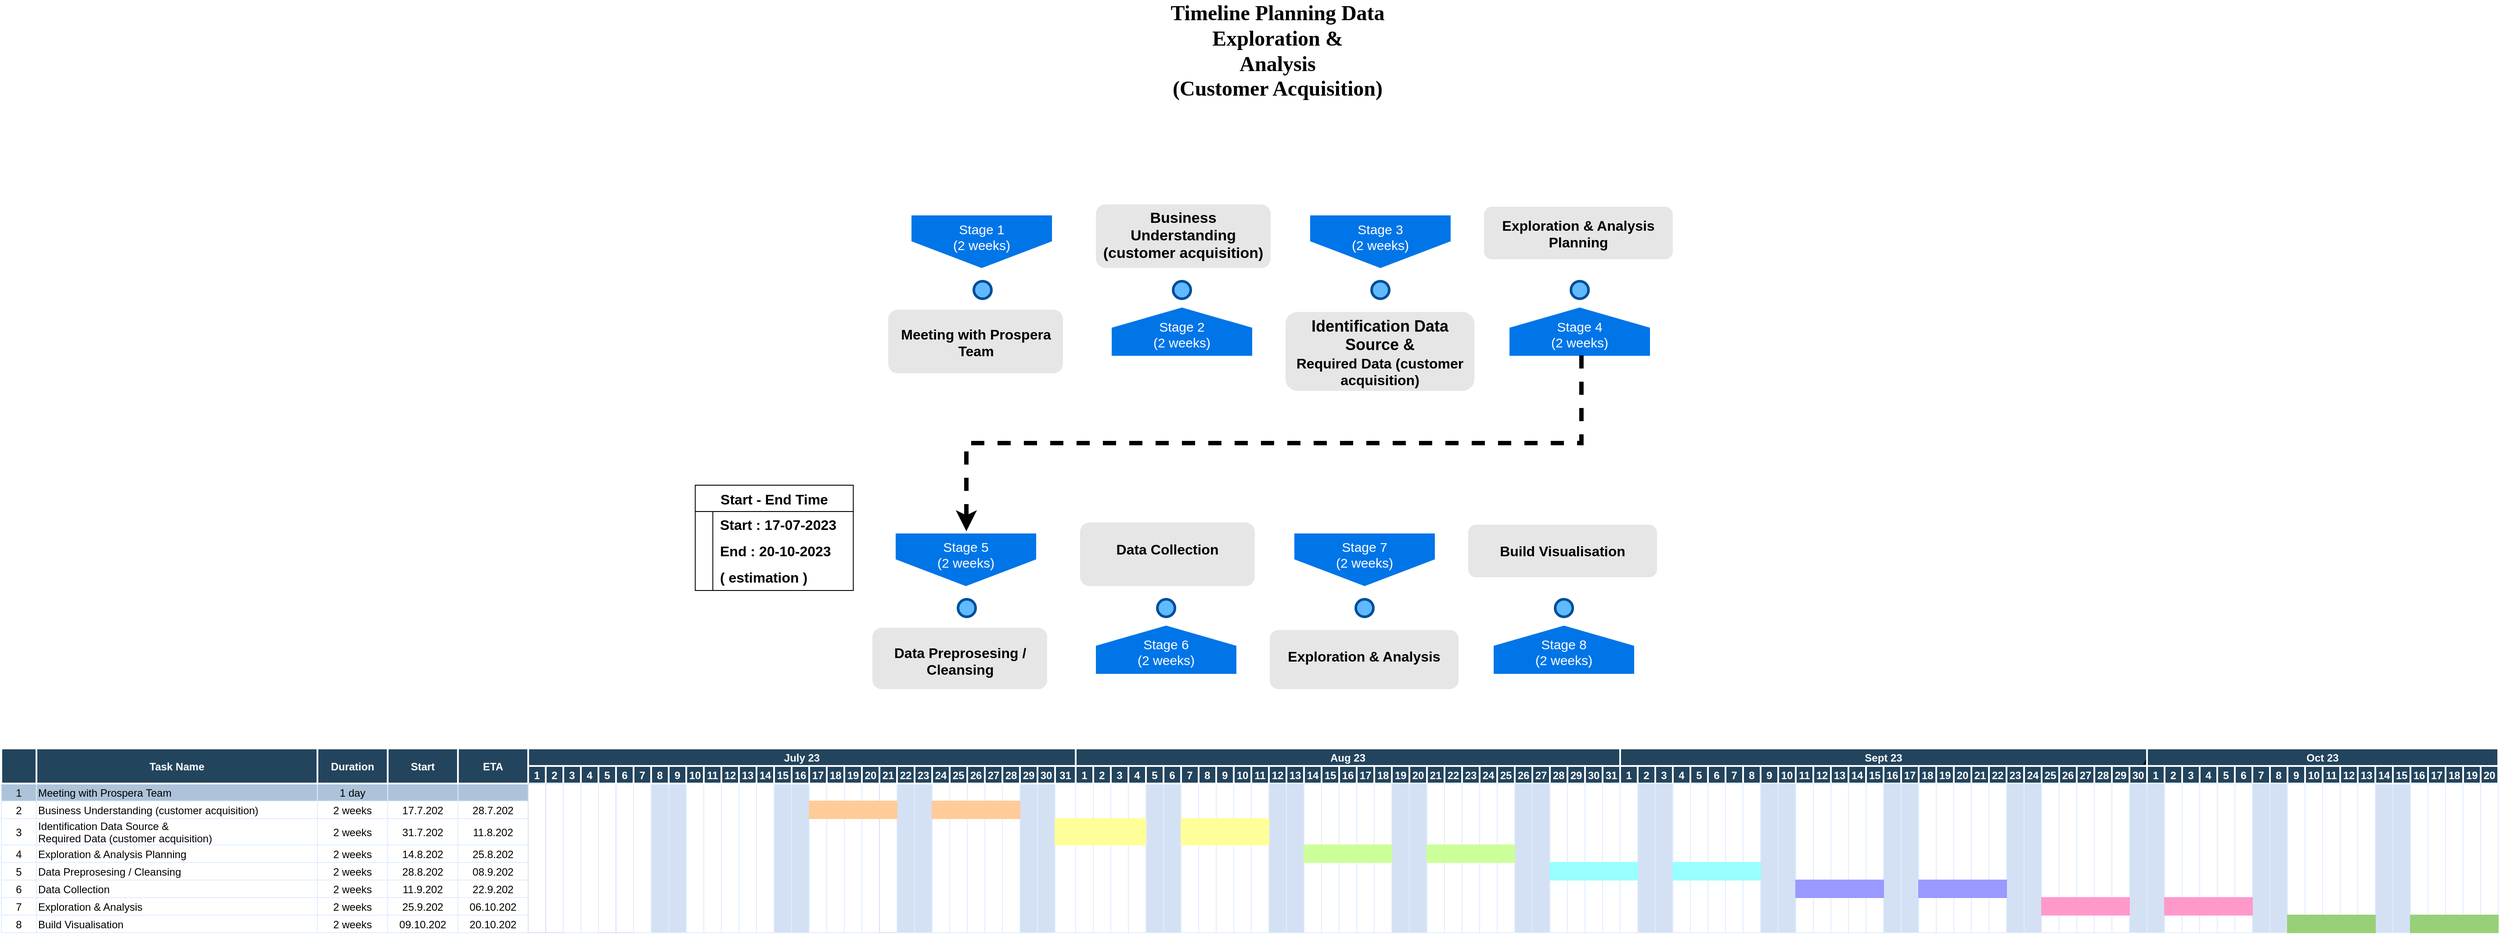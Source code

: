 <mxfile version="21.5.0" type="github">
  <diagram name="Page-1" id="8378b5f6-a2b2-b727-a746-972ab9d02e00">
    <mxGraphModel dx="1723" dy="1930.5" grid="1" gridSize="10" guides="1" tooltips="1" connect="0" arrows="1" fold="1" page="1" pageScale="1.5" pageWidth="1169" pageHeight="827" background="none" math="0" shadow="0">
      <root>
        <mxCell id="0" />
        <mxCell id="1" parent="0" />
        <mxCell id="63" value="1" style="strokeColor=#DEEDFF;fillColor=#ADC3D9" parent="1" vertex="1">
          <mxGeometry x="86.5" y="380" width="40" height="20" as="geometry" />
        </mxCell>
        <mxCell id="64" value="Meeting with Prospera Team" style="align=left;strokeColor=#DEEDFF;fillColor=#ADC3D9" parent="1" vertex="1">
          <mxGeometry x="126.5" y="380" width="320" height="20" as="geometry" />
        </mxCell>
        <mxCell id="65" value="1 day" style="strokeColor=#DEEDFF;fillColor=#ADC3D9" parent="1" vertex="1">
          <mxGeometry x="446.5" y="380" width="80.0" height="20" as="geometry" />
        </mxCell>
        <mxCell id="66" value="" style="strokeColor=#DEEDFF;fillColor=#ADC3D9" parent="1" vertex="1">
          <mxGeometry x="526.5" y="380" width="80.0" height="20" as="geometry" />
        </mxCell>
        <mxCell id="67" value="" style="strokeColor=#DEEDFF;fillColor=#ADC3D9" parent="1" vertex="1">
          <mxGeometry x="606.5" y="380.0" width="80.0" height="20" as="geometry" />
        </mxCell>
        <mxCell id="69" value="2" style="strokeColor=#DEEDFF;fillColor=#FFFFFF;" parent="1" vertex="1">
          <mxGeometry x="86.5" y="400.0" width="40" height="20" as="geometry" />
        </mxCell>
        <mxCell id="70" value="Business Understanding (customer acquisition)" style="align=left;strokeColor=#DEEDFF;fillColor=#FFFFFF;" parent="1" vertex="1">
          <mxGeometry x="126.5" y="400.0" width="320.0" height="20" as="geometry" />
        </mxCell>
        <mxCell id="71" value="2 weeks" style="strokeColor=#DEEDFF;fillColor=#FFFFFF;" parent="1" vertex="1">
          <mxGeometry x="446.5" y="400.0" width="80.0" height="20" as="geometry" />
        </mxCell>
        <mxCell id="72" value="17.7.202" style="strokeColor=#DEEDFF;fillColor=#FFFFFF;" parent="1" vertex="1">
          <mxGeometry x="526.5" y="400.0" width="80.0" height="20" as="geometry" />
        </mxCell>
        <mxCell id="73" value="28.7.202" style="strokeColor=#DEEDFF;fillColor=#FFFFFF;" parent="1" vertex="1">
          <mxGeometry x="606.5" y="400.0" width="80.0" height="20" as="geometry" />
        </mxCell>
        <mxCell id="74" value="3" style="strokeColor=#DEEDFF" parent="1" vertex="1">
          <mxGeometry x="86.5" y="420" width="40" height="30" as="geometry" />
        </mxCell>
        <mxCell id="75" value="Identification Data Source &amp; &#xa;Required Data (customer acquisition)" style="align=left;strokeColor=#DEEDFF" parent="1" vertex="1">
          <mxGeometry x="126.5" y="420" width="320" height="30" as="geometry" />
        </mxCell>
        <mxCell id="76" value="2 weeks" style="strokeColor=#DEEDFF" parent="1" vertex="1">
          <mxGeometry x="446.5" y="420" width="80" height="30" as="geometry" />
        </mxCell>
        <mxCell id="77" value="31.7.202" style="strokeColor=#DEEDFF" parent="1" vertex="1">
          <mxGeometry x="526.5" y="420" width="80" height="30" as="geometry" />
        </mxCell>
        <mxCell id="78" value="11.8.202" style="strokeColor=#DEEDFF" parent="1" vertex="1">
          <mxGeometry x="606.5" y="420" width="80" height="30" as="geometry" />
        </mxCell>
        <mxCell id="79" value="4" style="strokeColor=#DEEDFF" parent="1" vertex="1">
          <mxGeometry x="86.5" y="450.0" width="40" height="20" as="geometry" />
        </mxCell>
        <mxCell id="81" value="2 weeks" style="strokeColor=#DEEDFF" parent="1" vertex="1">
          <mxGeometry x="446.5" y="450.0" width="80.0" height="20" as="geometry" />
        </mxCell>
        <mxCell id="82" value="14.8.202" style="strokeColor=#DEEDFF" parent="1" vertex="1">
          <mxGeometry x="526.5" y="450.0" width="80.0" height="20" as="geometry" />
        </mxCell>
        <mxCell id="83" value="25.8.202" style="strokeColor=#DEEDFF" parent="1" vertex="1">
          <mxGeometry x="606.5" y="450.0" width="80.0" height="20" as="geometry" />
        </mxCell>
        <mxCell id="85" value="Exploration &amp; Analysis Planning" style="align=left;strokeColor=#DEEDFF;fillColor=#FFFFFF;" parent="1" vertex="1">
          <mxGeometry x="126.5" y="450.0" width="320.0" height="20" as="geometry" />
        </mxCell>
        <mxCell id="89" value="5" style="strokeColor=#DEEDFF" parent="1" vertex="1">
          <mxGeometry x="86.5" y="470.0" width="40" height="20" as="geometry" />
        </mxCell>
        <mxCell id="90" value="Data Preprosesing / Cleansing" style="align=left;strokeColor=#DEEDFF" parent="1" vertex="1">
          <mxGeometry x="126.5" y="470.0" width="320.0" height="20" as="geometry" />
        </mxCell>
        <mxCell id="91" value="2 weeks" style="strokeColor=#DEEDFF" parent="1" vertex="1">
          <mxGeometry x="446.5" y="470.0" width="80.0" height="20" as="geometry" />
        </mxCell>
        <mxCell id="92" value="28.8.202" style="strokeColor=#DEEDFF" parent="1" vertex="1">
          <mxGeometry x="526.5" y="470.0" width="80.0" height="20" as="geometry" />
        </mxCell>
        <mxCell id="93" value="08.9.202" style="strokeColor=#DEEDFF" parent="1" vertex="1">
          <mxGeometry x="606.5" y="470.0" width="80.0" height="20" as="geometry" />
        </mxCell>
        <mxCell id="95" value="Data Collection" style="align=left;strokeColor=#DEEDFF" parent="1" vertex="1">
          <mxGeometry x="126.5" y="490.0" width="320.0" height="20" as="geometry" />
        </mxCell>
        <mxCell id="96" value="2 weeks" style="strokeColor=#DEEDFF" parent="1" vertex="1">
          <mxGeometry x="446.5" y="490.0" width="80.0" height="20" as="geometry" />
        </mxCell>
        <mxCell id="97" value="11.9.202" style="strokeColor=#DEEDFF" parent="1" vertex="1">
          <mxGeometry x="526.5" y="490.0" width="80.0" height="20" as="geometry" />
        </mxCell>
        <mxCell id="98" value="22.9.202" style="strokeColor=#DEEDFF" parent="1" vertex="1">
          <mxGeometry x="606.5" y="490.0" width="80.0" height="20" as="geometry" />
        </mxCell>
        <mxCell id="104" value="7" style="strokeColor=#DEEDFF;fillColor=#FFFFFF;" parent="1" vertex="1">
          <mxGeometry x="86.5" y="510.0" width="40" height="20" as="geometry" />
        </mxCell>
        <mxCell id="105" value="Exploration &amp; Analysis" style="align=left;strokeColor=#DEEDFF;fillColor=#FFFFFF;" parent="1" vertex="1">
          <mxGeometry x="126.5" y="510.0" width="320.0" height="20.0" as="geometry" />
        </mxCell>
        <mxCell id="106" value="2 weeks" style="strokeColor=#DEEDFF;fillColor=#FFFFFF;" parent="1" vertex="1">
          <mxGeometry x="446.5" y="510.0" width="80.0" height="20" as="geometry" />
        </mxCell>
        <mxCell id="107" value="25.9.202" style="strokeColor=#DEEDFF;fillColor=#FFFFFF;" parent="1" vertex="1">
          <mxGeometry x="526.5" y="510.0" width="80.0" height="20" as="geometry" />
        </mxCell>
        <mxCell id="108" value="06.10.202" style="strokeColor=#DEEDFF;fillColor=#FFFFFF;" parent="1" vertex="1">
          <mxGeometry x="606.5" y="510.0" width="80.0" height="20" as="geometry" />
        </mxCell>
        <mxCell id="109" value="8" style="strokeColor=#DEEDFF" parent="1" vertex="1">
          <mxGeometry x="86.5" y="530.0" width="40" height="20" as="geometry" />
        </mxCell>
        <mxCell id="110" value="Build Visualisation" style="align=left;strokeColor=#DEEDFF" parent="1" vertex="1">
          <mxGeometry x="126.5" y="530" width="320" height="20" as="geometry" />
        </mxCell>
        <mxCell id="111" value="2 weeks" style="strokeColor=#DEEDFF" parent="1" vertex="1">
          <mxGeometry x="446.5" y="530.0" width="80.0" height="20" as="geometry" />
        </mxCell>
        <mxCell id="112" value="09.10.202" style="strokeColor=#DEEDFF" parent="1" vertex="1">
          <mxGeometry x="526.5" y="530.0" width="80.0" height="20" as="geometry" />
        </mxCell>
        <mxCell id="113" value="20.10.202" style="strokeColor=#DEEDFF" parent="1" vertex="1">
          <mxGeometry x="606.5" y="530.0" width="80.0" height="20" as="geometry" />
        </mxCell>
        <mxCell id="197" value="" style="strokeColor=#D4E1F5;" parent="1" vertex="1">
          <mxGeometry x="766.5" y="380" width="20" height="170" as="geometry" />
        </mxCell>
        <mxCell id="198" value="" style="strokeColor=#D4E1F5;" parent="1" vertex="1">
          <mxGeometry x="786.5" y="380" width="20" height="170" as="geometry" />
        </mxCell>
        <mxCell id="199" value="" style="strokeColor=#DEEDFF;fillColor=#FFFFFF;" parent="1" vertex="1">
          <mxGeometry x="806.5" y="380" width="20" height="170" as="geometry" />
        </mxCell>
        <mxCell id="200" value="" style="strokeColor=#DEEDFF;fillColor=#D4E1F5;" parent="1" vertex="1">
          <mxGeometry x="826.5" y="380" width="20" height="170" as="geometry" />
        </mxCell>
        <mxCell id="201" value="" style="strokeColor=#DEEDFF;fillColor=#D4E1F5;" parent="1" vertex="1">
          <mxGeometry x="846.5" y="380" width="20" height="170" as="geometry" />
        </mxCell>
        <mxCell id="202" value="" style="strokeColor=#DEEDFF" parent="1" vertex="1">
          <mxGeometry x="866.5" y="380" width="20" height="170" as="geometry" />
        </mxCell>
        <mxCell id="203" value="" style="strokeColor=#DEEDFF" parent="1" vertex="1">
          <mxGeometry x="886.5" y="380" width="20" height="170" as="geometry" />
        </mxCell>
        <mxCell id="204" value="" style="strokeColor=#DEEDFF" parent="1" vertex="1">
          <mxGeometry x="906.5" y="380" width="20" height="170" as="geometry" />
        </mxCell>
        <mxCell id="205" value="" style="strokeColor=#DEEDFF;fillColor=#FFFFFF;" parent="1" vertex="1">
          <mxGeometry x="926.5" y="380" width="20" height="170" as="geometry" />
        </mxCell>
        <mxCell id="206" value="" style="strokeColor=#DEEDFF;fillColor=#FFFFFF;" parent="1" vertex="1">
          <mxGeometry x="946.5" y="380" width="20" height="170" as="geometry" />
        </mxCell>
        <mxCell id="207" value="" style="strokeColor=#DEEDFF;fillColor=#D4E1F5;" parent="1" vertex="1">
          <mxGeometry x="966.5" y="380" width="20" height="170" as="geometry" />
        </mxCell>
        <mxCell id="208" value="" style="strokeColor=#DEEDFF;fillColor=#D4E1F5;" parent="1" vertex="1">
          <mxGeometry x="986.5" y="380" width="20" height="170" as="geometry" />
        </mxCell>
        <mxCell id="209" value="" style="strokeColor=#DEEDFF" parent="1" vertex="1">
          <mxGeometry x="1006.5" y="380" width="20" height="170" as="geometry" />
        </mxCell>
        <mxCell id="210" value="" style="strokeColor=#DEEDFF" parent="1" vertex="1">
          <mxGeometry x="1026.5" y="380" width="20" height="170" as="geometry" />
        </mxCell>
        <mxCell id="211" value="" style="strokeColor=#DEEDFF" parent="1" vertex="1">
          <mxGeometry x="1046.5" y="380" width="20" height="170" as="geometry" />
        </mxCell>
        <mxCell id="212" value="" style="strokeColor=#DEEDFF;fillColor=#FFFFFF;" parent="1" vertex="1">
          <mxGeometry x="1066.5" y="380" width="20" height="170" as="geometry" />
        </mxCell>
        <mxCell id="213" value="" style="strokeColor=#D4E1F5;" parent="1" vertex="1">
          <mxGeometry x="1086.5" y="380" width="20" height="170" as="geometry" />
        </mxCell>
        <mxCell id="214" value="" style="strokeColor=#DEEDFF;fillColor=#D4E1F5;" parent="1" vertex="1">
          <mxGeometry x="1106.5" y="380" width="20" height="170" as="geometry" />
        </mxCell>
        <mxCell id="215" value="" style="strokeColor=#DEEDFF;fillColor=#D4E1F5;" parent="1" vertex="1">
          <mxGeometry x="1126.5" y="380" width="20" height="170" as="geometry" />
        </mxCell>
        <mxCell id="216" value="" style="strokeColor=#DEEDFF" parent="1" vertex="1">
          <mxGeometry x="1146.5" y="380" width="20" height="170" as="geometry" />
        </mxCell>
        <mxCell id="217" value="" style="strokeColor=#DEEDFF" parent="1" vertex="1">
          <mxGeometry x="1166.5" y="380" width="20" height="170" as="geometry" />
        </mxCell>
        <mxCell id="218" value="" style="strokeColor=#DEEDFF" parent="1" vertex="1">
          <mxGeometry x="1186.5" y="380" width="20" height="170" as="geometry" />
        </mxCell>
        <mxCell id="219" value="" style="strokeColor=#DEEDFF;fillColor=#FFFFFF;" parent="1" vertex="1">
          <mxGeometry x="1206.5" y="380" width="20" height="170" as="geometry" />
        </mxCell>
        <mxCell id="220" value="" style="strokeColor=#DEEDFF;fillColor=#FFFFFF;" parent="1" vertex="1">
          <mxGeometry x="1226.5" y="380" width="20" height="170" as="geometry" />
        </mxCell>
        <mxCell id="221" value="" style="strokeColor=#DEEDFF;fillColor=#D4E1F5;" parent="1" vertex="1">
          <mxGeometry x="1246.5" y="380" width="20" height="170" as="geometry" />
        </mxCell>
        <mxCell id="222" value="" style="strokeColor=#DEEDFF;fillColor=#D4E1F5;" parent="1" vertex="1">
          <mxGeometry x="1266.5" y="380" width="20" height="170" as="geometry" />
        </mxCell>
        <mxCell id="223" value="" style="strokeColor=#DEEDFF" parent="1" vertex="1">
          <mxGeometry x="1286.5" y="380" width="23.5" height="170" as="geometry" />
        </mxCell>
        <mxCell id="226" value="" style="strokeColor=#DEEDFF;fillColor=#FFFFFF;" parent="1" vertex="1">
          <mxGeometry x="1330" y="380" width="20" height="170" as="geometry" />
        </mxCell>
        <mxCell id="227" value="" style="strokeColor=#DEEDFF;fillColor=#FFFFFF;" parent="1" vertex="1">
          <mxGeometry x="1350" y="380" width="20" height="170" as="geometry" />
        </mxCell>
        <mxCell id="228" value="" style="strokeColor=#DEEDFF" parent="1" vertex="1">
          <mxGeometry x="1370" y="380" width="20" height="170" as="geometry" />
        </mxCell>
        <mxCell id="229" value="" style="strokeColor=#DEEDFF;fillColor=#D4E1F5;" parent="1" vertex="1">
          <mxGeometry x="1390" y="380" width="20" height="170" as="geometry" />
        </mxCell>
        <mxCell id="230" value="" style="strokeColor=#DEEDFF;fillColor=#D4E1F5;" parent="1" vertex="1">
          <mxGeometry x="1410" y="380" width="20" height="170" as="geometry" />
        </mxCell>
        <mxCell id="231" value="" style="strokeColor=#DEEDFF" parent="1" vertex="1">
          <mxGeometry x="1430" y="380" width="20" height="170" as="geometry" />
        </mxCell>
        <mxCell id="232" value="" style="strokeColor=#DEEDFF" parent="1" vertex="1">
          <mxGeometry x="1450" y="380" width="20" height="170" as="geometry" />
        </mxCell>
        <mxCell id="233" value="" style="strokeColor=#DEEDFF;fillColor=#FFFFFF;" parent="1" vertex="1">
          <mxGeometry x="1470" y="380" width="20" height="170" as="geometry" />
        </mxCell>
        <mxCell id="234" value="" style="strokeColor=#DEEDFF;fillColor=#FFFFFF;" parent="1" vertex="1">
          <mxGeometry x="1490" y="380" width="20" height="170" as="geometry" />
        </mxCell>
        <mxCell id="2" value="Task Name" style="fillColor=#23445D;strokeColor=#FFFFFF;strokeWidth=2;fontColor=#FFFFFF;fontStyle=1" parent="1" vertex="1">
          <mxGeometry x="126.5" y="340" width="320" height="40" as="geometry" />
        </mxCell>
        <mxCell id="3" value="" style="fillColor=#23445D;strokeColor=#FFFFFF;strokeWidth=2;fontColor=#FFFFFF;fontStyle=1" parent="1" vertex="1">
          <mxGeometry x="86.5" y="340" width="40" height="40" as="geometry" />
        </mxCell>
        <mxCell id="4" value="July 23" style="fillColor=#23445D;strokeColor=#FFFFFF;strokeWidth=2;fontColor=#FFFFFF;fontStyle=1" parent="1" vertex="1">
          <mxGeometry x="686.5" y="340" width="623.5" height="20" as="geometry" />
        </mxCell>
        <mxCell id="5" value="1" style="fillColor=#23445D;strokeColor=#FFFFFF;strokeWidth=2;fontColor=#FFFFFF;fontStyle=1" parent="1" vertex="1">
          <mxGeometry x="686.5" y="360.0" width="20" height="20" as="geometry" />
        </mxCell>
        <mxCell id="6" value="2" style="fillColor=#23445D;strokeColor=#FFFFFF;strokeWidth=2;fontColor=#FFFFFF;fontStyle=1" parent="1" vertex="1">
          <mxGeometry x="706.5" y="360.0" width="20" height="20" as="geometry" />
        </mxCell>
        <mxCell id="7" value="3" style="fillColor=#23445D;strokeColor=#FFFFFF;strokeWidth=2;fontColor=#FFFFFF;fontStyle=1" parent="1" vertex="1">
          <mxGeometry x="726.5" y="360.0" width="20" height="20" as="geometry" />
        </mxCell>
        <mxCell id="8" value="4" style="fillColor=#23445D;strokeColor=#FFFFFF;strokeWidth=2;fontColor=#FFFFFF;fontStyle=1" parent="1" vertex="1">
          <mxGeometry x="746.5" y="360.0" width="20" height="20" as="geometry" />
        </mxCell>
        <mxCell id="9" value="5" style="fillColor=#23445D;strokeColor=#FFFFFF;strokeWidth=2;fontColor=#FFFFFF;fontStyle=1" parent="1" vertex="1">
          <mxGeometry x="766.5" y="360.0" width="20" height="20" as="geometry" />
        </mxCell>
        <mxCell id="10" value="6" style="fillColor=#23445D;strokeColor=#FFFFFF;strokeWidth=2;fontColor=#FFFFFF;fontStyle=1" parent="1" vertex="1">
          <mxGeometry x="786.5" y="360.0" width="20" height="20" as="geometry" />
        </mxCell>
        <mxCell id="11" value="7" style="fillColor=#23445D;strokeColor=#FFFFFF;strokeWidth=2;fontColor=#FFFFFF;fontStyle=1" parent="1" vertex="1">
          <mxGeometry x="806.5" y="360.0" width="20" height="20" as="geometry" />
        </mxCell>
        <mxCell id="12" value="Duration" style="fillColor=#23445D;strokeColor=#FFFFFF;strokeWidth=2;fontColor=#FFFFFF;fontStyle=1" parent="1" vertex="1">
          <mxGeometry x="446.5" y="340.0" width="80.0" height="40.0" as="geometry" />
        </mxCell>
        <mxCell id="13" value="Start" style="fillColor=#23445D;strokeColor=#FFFFFF;strokeWidth=2;fontColor=#FFFFFF;fontStyle=1" parent="1" vertex="1">
          <mxGeometry x="526.5" y="340.0" width="80.0" height="40.0" as="geometry" />
        </mxCell>
        <mxCell id="14" value="ETA" style="fillColor=#23445D;strokeColor=#FFFFFF;strokeWidth=2;fontColor=#FFFFFF;fontStyle=1" parent="1" vertex="1">
          <mxGeometry x="606.5" y="340.0" width="80.0" height="40.0" as="geometry" />
        </mxCell>
        <mxCell id="15" value="Aug 23" style="fillColor=#23445D;strokeColor=#FFFFFF;strokeWidth=2;fontColor=#FFFFFF;fontStyle=1" parent="1" vertex="1">
          <mxGeometry x="1310" y="340" width="620" height="20" as="geometry" />
        </mxCell>
        <mxCell id="16" value="8" style="fillColor=#23445D;strokeColor=#FFFFFF;strokeWidth=2;fontColor=#FFFFFF;fontStyle=1" parent="1" vertex="1">
          <mxGeometry x="826.5" y="360.0" width="20" height="20" as="geometry" />
        </mxCell>
        <mxCell id="17" value="9" style="fillColor=#23445D;strokeColor=#FFFFFF;strokeWidth=2;fontColor=#FFFFFF;fontStyle=1" parent="1" vertex="1">
          <mxGeometry x="846.5" y="360.0" width="20" height="20" as="geometry" />
        </mxCell>
        <mxCell id="18" value="10" style="fillColor=#23445D;strokeColor=#FFFFFF;strokeWidth=2;fontColor=#FFFFFF;fontStyle=1" parent="1" vertex="1">
          <mxGeometry x="866.5" y="360.0" width="20" height="20" as="geometry" />
        </mxCell>
        <mxCell id="19" value="11" style="fillColor=#23445D;strokeColor=#FFFFFF;strokeWidth=2;fontColor=#FFFFFF;fontStyle=1" parent="1" vertex="1">
          <mxGeometry x="886.5" y="360.0" width="20" height="20" as="geometry" />
        </mxCell>
        <mxCell id="20" value="12" style="fillColor=#23445D;strokeColor=#FFFFFF;strokeWidth=2;fontColor=#FFFFFF;fontStyle=1" parent="1" vertex="1">
          <mxGeometry x="906.5" y="360.0" width="20" height="20" as="geometry" />
        </mxCell>
        <mxCell id="21" value="13" style="fillColor=#23445D;strokeColor=#FFFFFF;strokeWidth=2;fontColor=#FFFFFF;fontStyle=1" parent="1" vertex="1">
          <mxGeometry x="926.5" y="360.0" width="20" height="20" as="geometry" />
        </mxCell>
        <mxCell id="22" value="14" style="fillColor=#23445D;strokeColor=#FFFFFF;strokeWidth=2;fontColor=#FFFFFF;fontStyle=1" parent="1" vertex="1">
          <mxGeometry x="946.5" y="360.0" width="20" height="20" as="geometry" />
        </mxCell>
        <mxCell id="24" value="15" style="fillColor=#23445D;strokeColor=#FFFFFF;strokeWidth=2;fontColor=#FFFFFF;fontStyle=1" parent="1" vertex="1">
          <mxGeometry x="966.5" y="360.0" width="20" height="20" as="geometry" />
        </mxCell>
        <mxCell id="25" value="16" style="fillColor=#23445D;strokeColor=#FFFFFF;strokeWidth=2;fontColor=#FFFFFF;fontStyle=1" parent="1" vertex="1">
          <mxGeometry x="986.5" y="360.0" width="20" height="20" as="geometry" />
        </mxCell>
        <mxCell id="26" value="17" style="fillColor=#23445D;strokeColor=#FFFFFF;strokeWidth=2;fontColor=#FFFFFF;fontStyle=1" parent="1" vertex="1">
          <mxGeometry x="1006.5" y="360.0" width="20" height="20" as="geometry" />
        </mxCell>
        <mxCell id="27" value="18" style="fillColor=#23445D;strokeColor=#FFFFFF;strokeWidth=2;fontColor=#FFFFFF;fontStyle=1" parent="1" vertex="1">
          <mxGeometry x="1026.5" y="360.0" width="20" height="20" as="geometry" />
        </mxCell>
        <mxCell id="28" value="19" style="fillColor=#23445D;strokeColor=#FFFFFF;strokeWidth=2;fontColor=#FFFFFF;fontStyle=1" parent="1" vertex="1">
          <mxGeometry x="1046.5" y="360.0" width="20" height="20" as="geometry" />
        </mxCell>
        <mxCell id="29" value="20" style="fillColor=#23445D;strokeColor=#FFFFFF;strokeWidth=2;fontColor=#FFFFFF;fontStyle=1" parent="1" vertex="1">
          <mxGeometry x="1066.5" y="360.0" width="20" height="20" as="geometry" />
        </mxCell>
        <mxCell id="30" value="21" style="fillColor=#23445D;strokeColor=#FFFFFF;strokeWidth=2;fontColor=#FFFFFF;fontStyle=1" parent="1" vertex="1">
          <mxGeometry x="1086.5" y="360.0" width="20" height="20" as="geometry" />
        </mxCell>
        <mxCell id="32" value="22" style="fillColor=#23445D;strokeColor=#FFFFFF;strokeWidth=2;fontColor=#FFFFFF;fontStyle=1" parent="1" vertex="1">
          <mxGeometry x="1106.5" y="360.0" width="20" height="20" as="geometry" />
        </mxCell>
        <mxCell id="33" value="23" style="fillColor=#23445D;strokeColor=#FFFFFF;strokeWidth=2;fontColor=#FFFFFF;fontStyle=1" parent="1" vertex="1">
          <mxGeometry x="1126.5" y="360.0" width="20" height="20" as="geometry" />
        </mxCell>
        <mxCell id="34" value="24" style="fillColor=#23445D;strokeColor=#FFFFFF;strokeWidth=2;fontColor=#FFFFFF;fontStyle=1" parent="1" vertex="1">
          <mxGeometry x="1146.5" y="360.0" width="20" height="20" as="geometry" />
        </mxCell>
        <mxCell id="35" value="25" style="fillColor=#23445D;strokeColor=#FFFFFF;strokeWidth=2;fontColor=#FFFFFF;fontStyle=1" parent="1" vertex="1">
          <mxGeometry x="1166.5" y="360.0" width="20" height="20" as="geometry" />
        </mxCell>
        <mxCell id="36" value="26" style="fillColor=#23445D;strokeColor=#FFFFFF;strokeWidth=2;fontColor=#FFFFFF;fontStyle=1" parent="1" vertex="1">
          <mxGeometry x="1186.5" y="360" width="20" height="20" as="geometry" />
        </mxCell>
        <mxCell id="37" value="27" style="fillColor=#23445D;strokeColor=#FFFFFF;strokeWidth=2;fontColor=#FFFFFF;fontStyle=1" parent="1" vertex="1">
          <mxGeometry x="1206.5" y="360" width="20" height="20" as="geometry" />
        </mxCell>
        <mxCell id="38" value="28" style="fillColor=#23445D;strokeColor=#FFFFFF;strokeWidth=2;fontColor=#FFFFFF;fontStyle=1" parent="1" vertex="1">
          <mxGeometry x="1226.5" y="360" width="20" height="20" as="geometry" />
        </mxCell>
        <mxCell id="40" value="29" style="fillColor=#23445D;strokeColor=#FFFFFF;strokeWidth=2;fontColor=#FFFFFF;fontStyle=1" parent="1" vertex="1">
          <mxGeometry x="1246.5" y="360.0" width="20" height="20" as="geometry" />
        </mxCell>
        <mxCell id="41" value="30" style="fillColor=#23445D;strokeColor=#FFFFFF;strokeWidth=2;fontColor=#FFFFFF;fontStyle=1" parent="1" vertex="1">
          <mxGeometry x="1266.5" y="360.0" width="20" height="20" as="geometry" />
        </mxCell>
        <mxCell id="42" value="31" style="fillColor=#23445D;strokeColor=#FFFFFF;strokeWidth=2;fontColor=#FFFFFF;fontStyle=1" parent="1" vertex="1">
          <mxGeometry x="1286.5" y="360" width="23.5" height="20" as="geometry" />
        </mxCell>
        <mxCell id="46" value="2" style="fillColor=#23445D;strokeColor=#FFFFFF;strokeWidth=2;fontColor=#FFFFFF;fontStyle=1" parent="1" vertex="1">
          <mxGeometry x="1330.0" y="360" width="20" height="20" as="geometry" />
        </mxCell>
        <mxCell id="48" value="3" style="fillColor=#23445D;strokeColor=#FFFFFF;strokeWidth=2;fontColor=#FFFFFF;fontStyle=1" parent="1" vertex="1">
          <mxGeometry x="1350.0" y="360" width="20" height="20" as="geometry" />
        </mxCell>
        <mxCell id="49" value="4" style="fillColor=#23445D;strokeColor=#FFFFFF;strokeWidth=2;fontColor=#FFFFFF;fontStyle=1" parent="1" vertex="1">
          <mxGeometry x="1370.0" y="360" width="20" height="20" as="geometry" />
        </mxCell>
        <mxCell id="50" value="5" style="fillColor=#23445D;strokeColor=#FFFFFF;strokeWidth=2;fontColor=#FFFFFF;fontStyle=1" parent="1" vertex="1">
          <mxGeometry x="1390.0" y="360" width="20" height="20" as="geometry" />
        </mxCell>
        <mxCell id="51" value="6" style="fillColor=#23445D;strokeColor=#FFFFFF;strokeWidth=2;fontColor=#FFFFFF;fontStyle=1" parent="1" vertex="1">
          <mxGeometry x="1410.0" y="360" width="20" height="20" as="geometry" />
        </mxCell>
        <mxCell id="52" value="7" style="fillColor=#23445D;strokeColor=#FFFFFF;strokeWidth=2;fontColor=#FFFFFF;fontStyle=1" parent="1" vertex="1">
          <mxGeometry x="1430.0" y="360" width="20" height="20" as="geometry" />
        </mxCell>
        <mxCell id="53" value="8" style="fillColor=#23445D;strokeColor=#FFFFFF;strokeWidth=2;fontColor=#FFFFFF;fontStyle=1" parent="1" vertex="1">
          <mxGeometry x="1450.0" y="360" width="20" height="20" as="geometry" />
        </mxCell>
        <mxCell id="54" value="9" style="fillColor=#23445D;strokeColor=#FFFFFF;strokeWidth=2;fontColor=#FFFFFF;fontStyle=1" parent="1" vertex="1">
          <mxGeometry x="1470.0" y="360" width="20" height="20" as="geometry" />
        </mxCell>
        <mxCell id="JGmyNRBN7DjQSGYgZuc0-280" value="1" style="fillColor=#23445D;strokeColor=#FFFFFF;strokeWidth=2;fontColor=#FFFFFF;fontStyle=1" vertex="1" parent="1">
          <mxGeometry x="1310.0" y="360.0" width="20" height="20" as="geometry" />
        </mxCell>
        <mxCell id="JGmyNRBN7DjQSGYgZuc0-282" value="" style="strokeColor=#DEEDFF" vertex="1" parent="1">
          <mxGeometry x="1310" y="380" width="20" height="170" as="geometry" />
        </mxCell>
        <mxCell id="JGmyNRBN7DjQSGYgZuc0-284" value="10" style="fillColor=#23445D;strokeColor=#FFFFFF;strokeWidth=2;fontColor=#FFFFFF;fontStyle=1" vertex="1" parent="1">
          <mxGeometry x="1490.0" y="360" width="20" height="20" as="geometry" />
        </mxCell>
        <mxCell id="JGmyNRBN7DjQSGYgZuc0-285" value="11" style="fillColor=#23445D;strokeColor=#FFFFFF;strokeWidth=2;fontColor=#FFFFFF;fontStyle=1" vertex="1" parent="1">
          <mxGeometry x="1510.0" y="360" width="20" height="20" as="geometry" />
        </mxCell>
        <mxCell id="JGmyNRBN7DjQSGYgZuc0-286" value="" style="strokeColor=#DEEDFF;fillColor=#FFFFFF;" vertex="1" parent="1">
          <mxGeometry x="1510" y="380" width="20" height="170" as="geometry" />
        </mxCell>
        <mxCell id="JGmyNRBN7DjQSGYgZuc0-287" value="12" style="fillColor=#23445D;strokeColor=#FFFFFF;strokeWidth=2;fontColor=#FFFFFF;fontStyle=1" vertex="1" parent="1">
          <mxGeometry x="1530.0" y="360" width="20" height="20" as="geometry" />
        </mxCell>
        <mxCell id="JGmyNRBN7DjQSGYgZuc0-288" value="" style="strokeColor=#DEEDFF;fillColor=#D4E1F5;" vertex="1" parent="1">
          <mxGeometry x="1530" y="380" width="20" height="170" as="geometry" />
        </mxCell>
        <mxCell id="JGmyNRBN7DjQSGYgZuc0-289" value="13" style="fillColor=#23445D;strokeColor=#FFFFFF;strokeWidth=2;fontColor=#FFFFFF;fontStyle=1" vertex="1" parent="1">
          <mxGeometry x="1550.0" y="360" width="20" height="20" as="geometry" />
        </mxCell>
        <mxCell id="JGmyNRBN7DjQSGYgZuc0-290" value="" style="strokeColor=#DEEDFF;fillColor=#D4E1F5;" vertex="1" parent="1">
          <mxGeometry x="1550" y="380" width="20" height="170" as="geometry" />
        </mxCell>
        <mxCell id="JGmyNRBN7DjQSGYgZuc0-291" value="14" style="fillColor=#23445D;strokeColor=#FFFFFF;strokeWidth=2;fontColor=#FFFFFF;fontStyle=1" vertex="1" parent="1">
          <mxGeometry x="1570.0" y="360" width="20" height="20" as="geometry" />
        </mxCell>
        <mxCell id="JGmyNRBN7DjQSGYgZuc0-292" value="" style="strokeColor=#DEEDFF;fillColor=#FFFFFF;" vertex="1" parent="1">
          <mxGeometry x="1570" y="380" width="20" height="170" as="geometry" />
        </mxCell>
        <mxCell id="JGmyNRBN7DjQSGYgZuc0-293" value="15" style="fillColor=#23445D;strokeColor=#FFFFFF;strokeWidth=2;fontColor=#FFFFFF;fontStyle=1" vertex="1" parent="1">
          <mxGeometry x="1590.0" y="360" width="20" height="20" as="geometry" />
        </mxCell>
        <mxCell id="JGmyNRBN7DjQSGYgZuc0-294" value="" style="strokeColor=#DEEDFF;fillColor=#FFFFFF;" vertex="1" parent="1">
          <mxGeometry x="1590" y="380" width="20" height="170" as="geometry" />
        </mxCell>
        <mxCell id="JGmyNRBN7DjQSGYgZuc0-295" value="16" style="fillColor=#23445D;strokeColor=#FFFFFF;strokeWidth=2;fontColor=#FFFFFF;fontStyle=1" vertex="1" parent="1">
          <mxGeometry x="1610.0" y="360" width="20" height="20" as="geometry" />
        </mxCell>
        <mxCell id="JGmyNRBN7DjQSGYgZuc0-296" value="" style="strokeColor=#DEEDFF;fillColor=#FFFFFF;" vertex="1" parent="1">
          <mxGeometry x="1610" y="380" width="20" height="170" as="geometry" />
        </mxCell>
        <mxCell id="JGmyNRBN7DjQSGYgZuc0-297" value="17" style="fillColor=#23445D;strokeColor=#FFFFFF;strokeWidth=2;fontColor=#FFFFFF;fontStyle=1" vertex="1" parent="1">
          <mxGeometry x="1630.0" y="360" width="20" height="20" as="geometry" />
        </mxCell>
        <mxCell id="JGmyNRBN7DjQSGYgZuc0-298" value="" style="strokeColor=#DEEDFF;fillColor=#FFFFFF;" vertex="1" parent="1">
          <mxGeometry x="1630" y="380" width="20" height="170" as="geometry" />
        </mxCell>
        <mxCell id="JGmyNRBN7DjQSGYgZuc0-299" value="18" style="fillColor=#23445D;strokeColor=#FFFFFF;strokeWidth=2;fontColor=#FFFFFF;fontStyle=1" vertex="1" parent="1">
          <mxGeometry x="1650.0" y="360" width="20" height="20" as="geometry" />
        </mxCell>
        <mxCell id="JGmyNRBN7DjQSGYgZuc0-300" value="" style="strokeColor=#DEEDFF;fillColor=#FFFFFF;" vertex="1" parent="1">
          <mxGeometry x="1650" y="380" width="20" height="170" as="geometry" />
        </mxCell>
        <mxCell id="JGmyNRBN7DjQSGYgZuc0-301" value="19" style="fillColor=#23445D;strokeColor=#FFFFFF;strokeWidth=2;fontColor=#FFFFFF;fontStyle=1" vertex="1" parent="1">
          <mxGeometry x="1670.0" y="360" width="20" height="20" as="geometry" />
        </mxCell>
        <mxCell id="JGmyNRBN7DjQSGYgZuc0-303" value="" style="strokeColor=#DEEDFF;fillColor=#D4E1F5;" vertex="1" parent="1">
          <mxGeometry x="1670" y="380" width="20" height="170" as="geometry" />
        </mxCell>
        <mxCell id="JGmyNRBN7DjQSGYgZuc0-304" value="20" style="fillColor=#23445D;strokeColor=#FFFFFF;strokeWidth=2;fontColor=#FFFFFF;fontStyle=1" vertex="1" parent="1">
          <mxGeometry x="1690.0" y="360" width="20" height="20" as="geometry" />
        </mxCell>
        <mxCell id="JGmyNRBN7DjQSGYgZuc0-305" value="21" style="fillColor=#23445D;strokeColor=#FFFFFF;strokeWidth=2;fontColor=#FFFFFF;fontStyle=1" vertex="1" parent="1">
          <mxGeometry x="1710.0" y="360" width="20" height="20" as="geometry" />
        </mxCell>
        <mxCell id="JGmyNRBN7DjQSGYgZuc0-306" value="23" style="fillColor=#23445D;strokeColor=#FFFFFF;strokeWidth=2;fontColor=#FFFFFF;fontStyle=1" vertex="1" parent="1">
          <mxGeometry x="1750.0" y="360" width="20" height="20" as="geometry" />
        </mxCell>
        <mxCell id="JGmyNRBN7DjQSGYgZuc0-307" value="24" style="fillColor=#23445D;strokeColor=#FFFFFF;strokeWidth=2;fontColor=#FFFFFF;fontStyle=1" vertex="1" parent="1">
          <mxGeometry x="1770.0" y="360" width="20" height="20" as="geometry" />
        </mxCell>
        <mxCell id="JGmyNRBN7DjQSGYgZuc0-308" value="26" style="fillColor=#23445D;strokeColor=#FFFFFF;strokeWidth=2;fontColor=#FFFFFF;fontStyle=1" vertex="1" parent="1">
          <mxGeometry x="1810.0" y="360" width="20" height="20" as="geometry" />
        </mxCell>
        <mxCell id="JGmyNRBN7DjQSGYgZuc0-309" value="25" style="fillColor=#23445D;strokeColor=#FFFFFF;strokeWidth=2;fontColor=#FFFFFF;fontStyle=1" vertex="1" parent="1">
          <mxGeometry x="1790.0" y="360" width="20" height="20" as="geometry" />
        </mxCell>
        <mxCell id="JGmyNRBN7DjQSGYgZuc0-310" value="27" style="fillColor=#23445D;strokeColor=#FFFFFF;strokeWidth=2;fontColor=#FFFFFF;fontStyle=1" vertex="1" parent="1">
          <mxGeometry x="1830.0" y="360" width="20" height="20" as="geometry" />
        </mxCell>
        <mxCell id="JGmyNRBN7DjQSGYgZuc0-311" value="22" style="fillColor=#23445D;strokeColor=#FFFFFF;strokeWidth=2;fontColor=#FFFFFF;fontStyle=1" vertex="1" parent="1">
          <mxGeometry x="1730.0" y="360" width="20" height="20" as="geometry" />
        </mxCell>
        <mxCell id="JGmyNRBN7DjQSGYgZuc0-312" value="28" style="fillColor=#23445D;strokeColor=#FFFFFF;strokeWidth=2;fontColor=#FFFFFF;fontStyle=1" vertex="1" parent="1">
          <mxGeometry x="1850.0" y="360" width="20" height="20" as="geometry" />
        </mxCell>
        <mxCell id="JGmyNRBN7DjQSGYgZuc0-313" value="30" style="fillColor=#23445D;strokeColor=#FFFFFF;strokeWidth=2;fontColor=#FFFFFF;fontStyle=1" vertex="1" parent="1">
          <mxGeometry x="1890.0" y="360" width="20" height="20" as="geometry" />
        </mxCell>
        <mxCell id="JGmyNRBN7DjQSGYgZuc0-314" value="29" style="fillColor=#23445D;strokeColor=#FFFFFF;strokeWidth=2;fontColor=#FFFFFF;fontStyle=1" vertex="1" parent="1">
          <mxGeometry x="1870.0" y="360" width="20" height="20" as="geometry" />
        </mxCell>
        <mxCell id="JGmyNRBN7DjQSGYgZuc0-315" value="31" style="fillColor=#23445D;strokeColor=#FFFFFF;strokeWidth=2;fontColor=#FFFFFF;fontStyle=1" vertex="1" parent="1">
          <mxGeometry x="1910.0" y="360" width="20" height="20" as="geometry" />
        </mxCell>
        <mxCell id="JGmyNRBN7DjQSGYgZuc0-316" value="" style="strokeColor=#DEEDFF;fillColor=#D4E1F5;" vertex="1" parent="1">
          <mxGeometry x="1690" y="380" width="20" height="170" as="geometry" />
        </mxCell>
        <mxCell id="JGmyNRBN7DjQSGYgZuc0-317" value="" style="strokeColor=#DEEDFF;fillColor=#FFFFFF;" vertex="1" parent="1">
          <mxGeometry x="1710" y="380" width="20" height="170" as="geometry" />
        </mxCell>
        <mxCell id="JGmyNRBN7DjQSGYgZuc0-318" value="" style="strokeColor=#DEEDFF;fillColor=#FFFFFF;" vertex="1" parent="1">
          <mxGeometry x="1730" y="380" width="20" height="170" as="geometry" />
        </mxCell>
        <mxCell id="JGmyNRBN7DjQSGYgZuc0-319" value="" style="strokeColor=#DEEDFF;fillColor=#FFFFFF;" vertex="1" parent="1">
          <mxGeometry x="1750" y="380" width="20" height="170" as="geometry" />
        </mxCell>
        <mxCell id="JGmyNRBN7DjQSGYgZuc0-320" value="" style="strokeColor=#DEEDFF;fillColor=#FFFFFF;" vertex="1" parent="1">
          <mxGeometry x="1770" y="380" width="20" height="170" as="geometry" />
        </mxCell>
        <mxCell id="JGmyNRBN7DjQSGYgZuc0-321" value="" style="strokeColor=#DEEDFF;fillColor=#FFFFFF;" vertex="1" parent="1">
          <mxGeometry x="1790" y="380" width="20" height="170" as="geometry" />
        </mxCell>
        <mxCell id="JGmyNRBN7DjQSGYgZuc0-322" value="" style="strokeColor=#DEEDFF;fillColor=#D4E1F5;" vertex="1" parent="1">
          <mxGeometry x="1810" y="380" width="20" height="170" as="geometry" />
        </mxCell>
        <mxCell id="JGmyNRBN7DjQSGYgZuc0-323" value="" style="strokeColor=#DEEDFF;fillColor=#D4E1F5;" vertex="1" parent="1">
          <mxGeometry x="1830" y="380" width="20" height="170" as="geometry" />
        </mxCell>
        <mxCell id="JGmyNRBN7DjQSGYgZuc0-324" value="" style="strokeColor=#DEEDFF;fillColor=#FFFFFF;" vertex="1" parent="1">
          <mxGeometry x="1870" y="380" width="20" height="170" as="geometry" />
        </mxCell>
        <mxCell id="JGmyNRBN7DjQSGYgZuc0-325" value="" style="strokeColor=#DEEDFF;fillColor=#FFFFFF;" vertex="1" parent="1">
          <mxGeometry x="1850" y="380" width="20" height="170" as="geometry" />
        </mxCell>
        <mxCell id="JGmyNRBN7DjQSGYgZuc0-326" value="" style="strokeColor=#DEEDFF;fillColor=#FFFFFF;" vertex="1" parent="1">
          <mxGeometry x="1910" y="380" width="20" height="170" as="geometry" />
        </mxCell>
        <mxCell id="JGmyNRBN7DjQSGYgZuc0-327" value="" style="strokeColor=#DEEDFF;fillColor=#FFFFFF;" vertex="1" parent="1">
          <mxGeometry x="1890" y="380" width="20" height="170" as="geometry" />
        </mxCell>
        <mxCell id="JGmyNRBN7DjQSGYgZuc0-328" value="Sept 23" style="fillColor=#23445D;strokeColor=#FFFFFF;strokeWidth=2;fontColor=#FFFFFF;fontStyle=1" vertex="1" parent="1">
          <mxGeometry x="1930" y="340" width="600" height="20" as="geometry" />
        </mxCell>
        <mxCell id="JGmyNRBN7DjQSGYgZuc0-332" value="1" style="fillColor=#23445D;strokeColor=#FFFFFF;strokeWidth=2;fontColor=#FFFFFF;fontStyle=1" vertex="1" parent="1">
          <mxGeometry x="1930.0" y="360.0" width="20" height="20" as="geometry" />
        </mxCell>
        <mxCell id="JGmyNRBN7DjQSGYgZuc0-333" value="2" style="fillColor=#23445D;strokeColor=#FFFFFF;strokeWidth=2;fontColor=#FFFFFF;fontStyle=1" vertex="1" parent="1">
          <mxGeometry x="1950.0" y="360.0" width="20" height="20" as="geometry" />
        </mxCell>
        <mxCell id="JGmyNRBN7DjQSGYgZuc0-334" value="3" style="fillColor=#23445D;strokeColor=#FFFFFF;strokeWidth=2;fontColor=#FFFFFF;fontStyle=1" vertex="1" parent="1">
          <mxGeometry x="1970.0" y="360.0" width="20" height="20" as="geometry" />
        </mxCell>
        <mxCell id="JGmyNRBN7DjQSGYgZuc0-335" value="5" style="fillColor=#23445D;strokeColor=#FFFFFF;strokeWidth=2;fontColor=#FFFFFF;fontStyle=1" vertex="1" parent="1">
          <mxGeometry x="2010.0" y="360.0" width="20" height="20" as="geometry" />
        </mxCell>
        <mxCell id="JGmyNRBN7DjQSGYgZuc0-336" value="4" style="fillColor=#23445D;strokeColor=#FFFFFF;strokeWidth=2;fontColor=#FFFFFF;fontStyle=1" vertex="1" parent="1">
          <mxGeometry x="1990.0" y="360.0" width="20" height="20" as="geometry" />
        </mxCell>
        <mxCell id="JGmyNRBN7DjQSGYgZuc0-337" value="12" style="fillColor=#23445D;strokeColor=#FFFFFF;strokeWidth=2;fontColor=#FFFFFF;fontStyle=1" vertex="1" parent="1">
          <mxGeometry x="2150.0" y="360.0" width="20" height="20" as="geometry" />
        </mxCell>
        <mxCell id="JGmyNRBN7DjQSGYgZuc0-338" value="11" style="fillColor=#23445D;strokeColor=#FFFFFF;strokeWidth=2;fontColor=#FFFFFF;fontStyle=1" vertex="1" parent="1">
          <mxGeometry x="2130.0" y="360.0" width="20" height="20" as="geometry" />
        </mxCell>
        <mxCell id="JGmyNRBN7DjQSGYgZuc0-582" value="" style="edgeStyle=orthogonalEdgeStyle;rounded=0;orthogonalLoop=1;jettySize=auto;html=1;" edge="1" parent="1" source="JGmyNRBN7DjQSGYgZuc0-339" target="JGmyNRBN7DjQSGYgZuc0-380">
          <mxGeometry relative="1" as="geometry" />
        </mxCell>
        <mxCell id="JGmyNRBN7DjQSGYgZuc0-339" value="10" style="fillColor=#23445D;strokeColor=#FFFFFF;strokeWidth=2;fontColor=#FFFFFF;fontStyle=1" vertex="1" parent="1">
          <mxGeometry x="2110.0" y="360.0" width="20" height="20" as="geometry" />
        </mxCell>
        <mxCell id="JGmyNRBN7DjQSGYgZuc0-340" value="9" style="fillColor=#23445D;strokeColor=#FFFFFF;strokeWidth=2;fontColor=#FFFFFF;fontStyle=1" vertex="1" parent="1">
          <mxGeometry x="2090.0" y="360.0" width="20" height="20" as="geometry" />
        </mxCell>
        <mxCell id="JGmyNRBN7DjQSGYgZuc0-341" value="8" style="fillColor=#23445D;strokeColor=#FFFFFF;strokeWidth=2;fontColor=#FFFFFF;fontStyle=1" vertex="1" parent="1">
          <mxGeometry x="2070.0" y="360.0" width="20" height="20" as="geometry" />
        </mxCell>
        <mxCell id="JGmyNRBN7DjQSGYgZuc0-342" value="7" style="fillColor=#23445D;strokeColor=#FFFFFF;strokeWidth=2;fontColor=#FFFFFF;fontStyle=1" vertex="1" parent="1">
          <mxGeometry x="2050.0" y="360.0" width="20" height="20" as="geometry" />
        </mxCell>
        <mxCell id="JGmyNRBN7DjQSGYgZuc0-343" value="6" style="fillColor=#23445D;strokeColor=#FFFFFF;strokeWidth=2;fontColor=#FFFFFF;fontStyle=1" vertex="1" parent="1">
          <mxGeometry x="2030.0" y="360.0" width="20" height="20" as="geometry" />
        </mxCell>
        <mxCell id="JGmyNRBN7DjQSGYgZuc0-345" value="24" style="fillColor=#23445D;strokeColor=#FFFFFF;strokeWidth=2;fontColor=#FFFFFF;fontStyle=1" vertex="1" parent="1">
          <mxGeometry x="2390.0" y="360.0" width="20" height="20" as="geometry" />
        </mxCell>
        <mxCell id="JGmyNRBN7DjQSGYgZuc0-346" value="23" style="fillColor=#23445D;strokeColor=#FFFFFF;strokeWidth=2;fontColor=#FFFFFF;fontStyle=1" vertex="1" parent="1">
          <mxGeometry x="2370.0" y="360.0" width="20" height="20" as="geometry" />
        </mxCell>
        <mxCell id="JGmyNRBN7DjQSGYgZuc0-347" value="22" style="fillColor=#23445D;strokeColor=#FFFFFF;strokeWidth=2;fontColor=#FFFFFF;fontStyle=1" vertex="1" parent="1">
          <mxGeometry x="2350.0" y="360.0" width="20" height="20" as="geometry" />
        </mxCell>
        <mxCell id="JGmyNRBN7DjQSGYgZuc0-348" value="21" style="fillColor=#23445D;strokeColor=#FFFFFF;strokeWidth=2;fontColor=#FFFFFF;fontStyle=1" vertex="1" parent="1">
          <mxGeometry x="2330.0" y="360.0" width="20" height="20" as="geometry" />
        </mxCell>
        <mxCell id="JGmyNRBN7DjQSGYgZuc0-349" value="20" style="fillColor=#23445D;strokeColor=#FFFFFF;strokeWidth=2;fontColor=#FFFFFF;fontStyle=1" vertex="1" parent="1">
          <mxGeometry x="2310.0" y="360" width="20" height="20" as="geometry" />
        </mxCell>
        <mxCell id="JGmyNRBN7DjQSGYgZuc0-350" value="19" style="fillColor=#23445D;strokeColor=#FFFFFF;strokeWidth=2;fontColor=#FFFFFF;fontStyle=1" vertex="1" parent="1">
          <mxGeometry x="2290.0" y="360" width="20" height="20" as="geometry" />
        </mxCell>
        <mxCell id="JGmyNRBN7DjQSGYgZuc0-351" value="18" style="fillColor=#23445D;strokeColor=#FFFFFF;strokeWidth=2;fontColor=#FFFFFF;fontStyle=1" vertex="1" parent="1">
          <mxGeometry x="2270.0" y="360" width="20" height="20" as="geometry" />
        </mxCell>
        <mxCell id="JGmyNRBN7DjQSGYgZuc0-352" value="17" style="fillColor=#23445D;strokeColor=#FFFFFF;strokeWidth=2;fontColor=#FFFFFF;fontStyle=1" vertex="1" parent="1">
          <mxGeometry x="2250.0" y="360" width="20" height="20" as="geometry" />
        </mxCell>
        <mxCell id="JGmyNRBN7DjQSGYgZuc0-353" value="16" style="fillColor=#23445D;strokeColor=#FFFFFF;strokeWidth=2;fontColor=#FFFFFF;fontStyle=1" vertex="1" parent="1">
          <mxGeometry x="2230.0" y="360" width="20" height="20" as="geometry" />
        </mxCell>
        <mxCell id="JGmyNRBN7DjQSGYgZuc0-354" value="15" style="fillColor=#23445D;strokeColor=#FFFFFF;strokeWidth=2;fontColor=#FFFFFF;fontStyle=1" vertex="1" parent="1">
          <mxGeometry x="2210.0" y="360" width="20" height="20" as="geometry" />
        </mxCell>
        <mxCell id="JGmyNRBN7DjQSGYgZuc0-355" value="14" style="fillColor=#23445D;strokeColor=#FFFFFF;strokeWidth=2;fontColor=#FFFFFF;fontStyle=1" vertex="1" parent="1">
          <mxGeometry x="2190.0" y="360" width="20" height="20" as="geometry" />
        </mxCell>
        <mxCell id="JGmyNRBN7DjQSGYgZuc0-356" value="13" style="fillColor=#23445D;strokeColor=#FFFFFF;strokeWidth=2;fontColor=#FFFFFF;fontStyle=1" vertex="1" parent="1">
          <mxGeometry x="2170.0" y="360" width="20" height="20" as="geometry" />
        </mxCell>
        <mxCell id="JGmyNRBN7DjQSGYgZuc0-778" value="" style="edgeStyle=orthogonalEdgeStyle;rounded=0;orthogonalLoop=1;jettySize=auto;html=1;" edge="1" parent="1" source="JGmyNRBN7DjQSGYgZuc0-357" target="JGmyNRBN7DjQSGYgZuc0-777">
          <mxGeometry relative="1" as="geometry" />
        </mxCell>
        <mxCell id="JGmyNRBN7DjQSGYgZuc0-357" value="29" style="fillColor=#23445D;strokeColor=#FFFFFF;strokeWidth=2;fontColor=#FFFFFF;fontStyle=1" vertex="1" parent="1">
          <mxGeometry x="2490.0" y="360" width="20" height="20" as="geometry" />
        </mxCell>
        <mxCell id="JGmyNRBN7DjQSGYgZuc0-358" value="28" style="fillColor=#23445D;strokeColor=#FFFFFF;strokeWidth=2;fontColor=#FFFFFF;fontStyle=1" vertex="1" parent="1">
          <mxGeometry x="2470.0" y="360" width="20" height="20" as="geometry" />
        </mxCell>
        <mxCell id="JGmyNRBN7DjQSGYgZuc0-359" value="27" style="fillColor=#23445D;strokeColor=#FFFFFF;strokeWidth=2;fontColor=#FFFFFF;fontStyle=1" vertex="1" parent="1">
          <mxGeometry x="2450.0" y="360" width="20" height="20" as="geometry" />
        </mxCell>
        <mxCell id="JGmyNRBN7DjQSGYgZuc0-360" value="26" style="fillColor=#23445D;strokeColor=#FFFFFF;strokeWidth=2;fontColor=#FFFFFF;fontStyle=1" vertex="1" parent="1">
          <mxGeometry x="2430.0" y="360" width="20" height="20" as="geometry" />
        </mxCell>
        <mxCell id="JGmyNRBN7DjQSGYgZuc0-361" value="25" style="fillColor=#23445D;strokeColor=#FFFFFF;strokeWidth=2;fontColor=#FFFFFF;fontStyle=1" vertex="1" parent="1">
          <mxGeometry x="2410.0" y="360" width="20" height="20" as="geometry" />
        </mxCell>
        <mxCell id="JGmyNRBN7DjQSGYgZuc0-364" value="30" style="fillColor=#23445D;strokeColor=#FFFFFF;strokeWidth=2;fontColor=#FFFFFF;fontStyle=1" vertex="1" parent="1">
          <mxGeometry x="2510.0" y="360" width="20" height="20" as="geometry" />
        </mxCell>
        <mxCell id="JGmyNRBN7DjQSGYgZuc0-365" value="" style="strokeColor=#DEEDFF;fillColor=#D4E1F5;" vertex="1" parent="1">
          <mxGeometry x="1950" y="380" width="20" height="170" as="geometry" />
        </mxCell>
        <mxCell id="JGmyNRBN7DjQSGYgZuc0-366" value="" style="strokeColor=#DEEDFF;fillColor=#FFFFFF;" vertex="1" parent="1">
          <mxGeometry x="1930" y="380" width="20" height="170" as="geometry" />
        </mxCell>
        <mxCell id="JGmyNRBN7DjQSGYgZuc0-367" value="" style="strokeColor=#DEEDFF;fillColor=#D4E1F5;" vertex="1" parent="1">
          <mxGeometry x="1970" y="380" width="20" height="170" as="geometry" />
        </mxCell>
        <mxCell id="JGmyNRBN7DjQSGYgZuc0-368" value="" style="strokeColor=#DEEDFF;fillColor=#FFFFFF;" vertex="1" parent="1">
          <mxGeometry x="1990" y="380" width="20" height="170" as="geometry" />
        </mxCell>
        <mxCell id="JGmyNRBN7DjQSGYgZuc0-369" value="" style="strokeColor=#DEEDFF;fillColor=#FFFFFF;" vertex="1" parent="1">
          <mxGeometry x="2050" y="380" width="20" height="170" as="geometry" />
        </mxCell>
        <mxCell id="JGmyNRBN7DjQSGYgZuc0-370" value="" style="strokeColor=#DEEDFF;fillColor=#D4E1F5;" vertex="1" parent="1">
          <mxGeometry x="2090" y="380" width="20" height="170" as="geometry" />
        </mxCell>
        <mxCell id="JGmyNRBN7DjQSGYgZuc0-371" value="" style="strokeColor=#DEEDFF;fillColor=#FFFFFF;" vertex="1" parent="1">
          <mxGeometry x="2070" y="380" width="20" height="170" as="geometry" />
        </mxCell>
        <mxCell id="JGmyNRBN7DjQSGYgZuc0-372" value="" style="strokeColor=#DEEDFF;fillColor=#FFFFFF;" vertex="1" parent="1">
          <mxGeometry x="2010" y="380" width="20" height="170" as="geometry" />
        </mxCell>
        <mxCell id="JGmyNRBN7DjQSGYgZuc0-373" value="" style="strokeColor=#DEEDFF;fillColor=#FFFFFF;" vertex="1" parent="1">
          <mxGeometry x="2030" y="380" width="20" height="170" as="geometry" />
        </mxCell>
        <mxCell id="JGmyNRBN7DjQSGYgZuc0-648" value="" style="edgeStyle=orthogonalEdgeStyle;rounded=0;orthogonalLoop=1;jettySize=auto;html=1;" edge="1" parent="1" source="JGmyNRBN7DjQSGYgZuc0-374" target="JGmyNRBN7DjQSGYgZuc0-380">
          <mxGeometry relative="1" as="geometry" />
        </mxCell>
        <mxCell id="JGmyNRBN7DjQSGYgZuc0-374" value="" style="strokeColor=#DEEDFF;fillColor=#D4E1F5;" vertex="1" parent="1">
          <mxGeometry x="2230" y="380" width="20" height="170" as="geometry" />
        </mxCell>
        <mxCell id="JGmyNRBN7DjQSGYgZuc0-375" value="" style="strokeColor=#DEEDFF;fillColor=#FFFFFF;" vertex="1" parent="1">
          <mxGeometry x="2210" y="380" width="20" height="170" as="geometry" />
        </mxCell>
        <mxCell id="JGmyNRBN7DjQSGYgZuc0-376" value="" style="strokeColor=#DEEDFF;fillColor=#FFFFFF;" vertex="1" parent="1">
          <mxGeometry x="2190" y="380" width="20" height="170" as="geometry" />
        </mxCell>
        <mxCell id="JGmyNRBN7DjQSGYgZuc0-377" value="" style="strokeColor=#DEEDFF;fillColor=#FFFFFF;" vertex="1" parent="1">
          <mxGeometry x="2170" y="380" width="20" height="170" as="geometry" />
        </mxCell>
        <mxCell id="JGmyNRBN7DjQSGYgZuc0-378" value="" style="strokeColor=#DEEDFF;fillColor=#FFFFFF;" vertex="1" parent="1">
          <mxGeometry x="2150" y="380" width="20" height="170" as="geometry" />
        </mxCell>
        <mxCell id="JGmyNRBN7DjQSGYgZuc0-379" value="" style="strokeColor=#DEEDFF;fillColor=#FFFFFF;" vertex="1" parent="1">
          <mxGeometry x="2130" y="380" width="20" height="170" as="geometry" />
        </mxCell>
        <mxCell id="JGmyNRBN7DjQSGYgZuc0-380" value="" style="strokeColor=#DEEDFF;fillColor=#D4E1F5;" vertex="1" parent="1">
          <mxGeometry x="2110" y="380" width="20" height="170" as="geometry" />
        </mxCell>
        <mxCell id="JGmyNRBN7DjQSGYgZuc0-381" value="" style="strokeColor=#DEEDFF;fillColor=#FFFFFF;" vertex="1" parent="1">
          <mxGeometry x="2350" y="380" width="20" height="170" as="geometry" />
        </mxCell>
        <mxCell id="JGmyNRBN7DjQSGYgZuc0-382" value="" style="strokeColor=#DEEDFF;fillColor=#FFFFFF;" vertex="1" parent="1">
          <mxGeometry x="2330" y="380" width="20" height="170" as="geometry" />
        </mxCell>
        <mxCell id="JGmyNRBN7DjQSGYgZuc0-383" value="" style="strokeColor=#DEEDFF;fillColor=#FFFFFF;" vertex="1" parent="1">
          <mxGeometry x="2310" y="380" width="20" height="170" as="geometry" />
        </mxCell>
        <mxCell id="JGmyNRBN7DjQSGYgZuc0-384" value="" style="strokeColor=#DEEDFF;fillColor=#FFFFFF;" vertex="1" parent="1">
          <mxGeometry x="2290" y="380" width="20" height="170" as="geometry" />
        </mxCell>
        <mxCell id="JGmyNRBN7DjQSGYgZuc0-385" value="" style="strokeColor=#DEEDFF;fillColor=#FFFFFF;" vertex="1" parent="1">
          <mxGeometry x="2270" y="380" width="20" height="170" as="geometry" />
        </mxCell>
        <mxCell id="JGmyNRBN7DjQSGYgZuc0-386" value="" style="strokeColor=#DEEDFF;fillColor=#D4E1F5;" vertex="1" parent="1">
          <mxGeometry x="2250" y="380" width="20" height="170" as="geometry" />
        </mxCell>
        <mxCell id="JGmyNRBN7DjQSGYgZuc0-387" value="" style="strokeColor=#DEEDFF;fillColor=#FFFFFF;" vertex="1" parent="1">
          <mxGeometry x="2430" y="380" width="20" height="170" as="geometry" />
        </mxCell>
        <mxCell id="JGmyNRBN7DjQSGYgZuc0-388" value="" style="strokeColor=#DEEDFF;fillColor=#FFFFFF;" vertex="1" parent="1">
          <mxGeometry x="2410" y="380" width="20" height="170" as="geometry" />
        </mxCell>
        <mxCell id="JGmyNRBN7DjQSGYgZuc0-389" value="" style="strokeColor=#DEEDFF;fillColor=#D4E1F5;" vertex="1" parent="1">
          <mxGeometry x="2390" y="380" width="20" height="170" as="geometry" />
        </mxCell>
        <mxCell id="JGmyNRBN7DjQSGYgZuc0-390" value="" style="strokeColor=#DEEDFF;fillColor=#D4E1F5;" vertex="1" parent="1">
          <mxGeometry x="2370" y="380" width="20" height="170" as="geometry" />
        </mxCell>
        <mxCell id="JGmyNRBN7DjQSGYgZuc0-392" value="" style="strokeColor=#DEEDFF;fillColor=#FFFFFF;" vertex="1" parent="1">
          <mxGeometry x="2490" y="380" width="20" height="170" as="geometry" />
        </mxCell>
        <mxCell id="JGmyNRBN7DjQSGYgZuc0-393" value="" style="strokeColor=#DEEDFF;fillColor=#FFFFFF;" vertex="1" parent="1">
          <mxGeometry x="2470" y="380" width="20" height="170" as="geometry" />
        </mxCell>
        <mxCell id="JGmyNRBN7DjQSGYgZuc0-394" value="" style="strokeColor=#DEEDFF;fillColor=#FFFFFF;" vertex="1" parent="1">
          <mxGeometry x="2450" y="380" width="20" height="170" as="geometry" />
        </mxCell>
        <mxCell id="JGmyNRBN7DjQSGYgZuc0-395" value="" style="strokeColor=#DEEDFF;fillColor=#D4E1F5;" vertex="1" parent="1">
          <mxGeometry x="2510" y="380" width="20" height="170" as="geometry" />
        </mxCell>
        <mxCell id="JGmyNRBN7DjQSGYgZuc0-584" value="6" style="strokeColor=#DEEDFF" vertex="1" parent="1">
          <mxGeometry x="86.5" y="490.0" width="40" height="20" as="geometry" />
        </mxCell>
        <mxCell id="JGmyNRBN7DjQSGYgZuc0-622" value="&lt;div&gt;Stage 1 &lt;br&gt;&lt;/div&gt;&lt;div&gt;(2 weeks)&lt;/div&gt;" style="shape=offPageConnector;whiteSpace=wrap;html=1;fillColor=#0075E8;fontSize=15;fontColor=#FFFFFF;size=0.509;verticalAlign=top;strokeColor=none;" vertex="1" parent="1">
          <mxGeometry x="1123" y="-267.5" width="160" height="60" as="geometry" />
        </mxCell>
        <mxCell id="JGmyNRBN7DjQSGYgZuc0-623" value="&lt;div&gt;&lt;span&gt;Stage 3&lt;/span&gt;&lt;/div&gt;&lt;div&gt;&lt;span&gt;(2 weeks)&lt;br&gt;&lt;/span&gt;&lt;/div&gt;&lt;div&gt;&lt;span&gt;&lt;/span&gt;&lt;/div&gt;" style="shape=offPageConnector;whiteSpace=wrap;html=1;fillColor=#0075E8;fontSize=15;fontColor=#FFFFFF;size=0.509;verticalAlign=top;strokeColor=none;" vertex="1" parent="1">
          <mxGeometry x="1577" y="-267.5" width="160" height="60" as="geometry" />
        </mxCell>
        <mxCell id="JGmyNRBN7DjQSGYgZuc0-624" value="&lt;br&gt;&lt;div&gt;&lt;span&gt;&lt;br&gt;&lt;/span&gt;&lt;/div&gt;&lt;div&gt;&lt;span&gt;&lt;br&gt;&lt;/span&gt;&lt;/div&gt;&lt;div&gt;&lt;span&gt;Stage 2&lt;/span&gt;&lt;/div&gt;&lt;div&gt;&lt;span&gt;(2 weeks)&lt;/span&gt;&lt;/div&gt;" style="shape=offPageConnector;whiteSpace=wrap;html=1;fillColor=#0075E8;fontSize=15;fontColor=#FFFFFF;size=0.418;flipV=1;verticalAlign=bottom;strokeColor=none;spacingBottom=4;" vertex="1" parent="1">
          <mxGeometry x="1351" y="-162.5" width="160" height="55" as="geometry" />
        </mxCell>
        <mxCell id="JGmyNRBN7DjQSGYgZuc0-625" value="&lt;div&gt;&lt;span&gt;Stage 4&lt;/span&gt;&lt;/div&gt;&lt;div&gt;&lt;span&gt;(2 weeks)&lt;br&gt;&lt;/span&gt;&lt;/div&gt;" style="shape=offPageConnector;whiteSpace=wrap;html=1;fillColor=#0075E8;fontSize=15;fontColor=#FFFFFF;size=0.418;flipV=1;verticalAlign=bottom;strokeColor=none;spacingBottom=4;" vertex="1" parent="1">
          <mxGeometry x="1804" y="-162.5" width="160" height="55" as="geometry" />
        </mxCell>
        <mxCell id="JGmyNRBN7DjQSGYgZuc0-626" value="" style="ellipse;whiteSpace=wrap;html=1;fillColor=#61BAFF;fontSize=28;fontColor=#004D99;strokeWidth=3;strokeColor=#004D99;" vertex="1" parent="1">
          <mxGeometry x="1194" y="-192.5" width="20" height="20" as="geometry" />
        </mxCell>
        <mxCell id="JGmyNRBN7DjQSGYgZuc0-627" value="" style="ellipse;whiteSpace=wrap;html=1;fillColor=#61BAFF;fontSize=28;fontColor=#004D99;strokeWidth=3;strokeColor=#004D99;" vertex="1" parent="1">
          <mxGeometry x="1421" y="-192.5" width="20" height="20" as="geometry" />
        </mxCell>
        <mxCell id="JGmyNRBN7DjQSGYgZuc0-628" value="" style="ellipse;whiteSpace=wrap;html=1;fillColor=#61BAFF;fontSize=28;fontColor=#004D99;strokeWidth=3;strokeColor=#004D99;" vertex="1" parent="1">
          <mxGeometry x="1647" y="-192.5" width="20" height="20" as="geometry" />
        </mxCell>
        <mxCell id="JGmyNRBN7DjQSGYgZuc0-629" value="" style="ellipse;whiteSpace=wrap;html=1;fillColor=#61BAFF;fontSize=28;fontColor=#004D99;strokeWidth=3;strokeColor=#004D99;" vertex="1" parent="1">
          <mxGeometry x="1874" y="-192.5" width="20" height="20" as="geometry" />
        </mxCell>
        <mxCell id="JGmyNRBN7DjQSGYgZuc0-630" value="&lt;div&gt;&lt;div&gt;&lt;font style=&quot;font-size: 24px;&quot;&gt;&lt;b&gt;&lt;font&gt;&lt;br&gt;&lt;/font&gt;&lt;/b&gt;&lt;/font&gt;&lt;/div&gt;&lt;div&gt;&lt;font size=&quot;3&quot;&gt;&lt;b&gt;Meeting with Prospera Team&lt;/b&gt;&lt;/font&gt;&lt;/div&gt;&lt;div&gt;&lt;font size=&quot;3&quot;&gt;&lt;b&gt;&lt;br&gt;&lt;/b&gt;&lt;/font&gt;&lt;/div&gt;&lt;div&gt;&lt;font size=&quot;3&quot;&gt;&lt;b&gt;&lt;br&gt;&lt;/b&gt;&lt;/font&gt;&lt;/div&gt;&lt;div&gt;&lt;font size=&quot;3&quot;&gt;&lt;b&gt;&lt;br&gt;&lt;/b&gt;&lt;/font&gt;&lt;/div&gt;&lt;div&gt;&lt;font size=&quot;3&quot;&gt;&lt;b&gt;&lt;br&gt;&lt;/b&gt;&lt;/font&gt;&lt;/div&gt;&lt;/div&gt;" style="text;html=1;spacing=5;spacingTop=-20;whiteSpace=wrap;overflow=hidden;strokeColor=none;strokeWidth=3;fillColor=#E6E6E6;fontSize=13;fontColor=#000000;align=center;rounded=1;" vertex="1" parent="1">
          <mxGeometry x="1096.5" y="-160" width="199" height="72.5" as="geometry" />
        </mxCell>
        <mxCell id="JGmyNRBN7DjQSGYgZuc0-632" value="&lt;div&gt;&lt;br&gt;&lt;/div&gt;&lt;div&gt;&lt;b&gt;&lt;font style=&quot;font-size: 18px;&quot;&gt;Identification Data Source &amp;amp; &lt;/font&gt;&lt;/b&gt;&lt;/div&gt;&lt;b&gt;&lt;font size=&quot;3&quot;&gt;Required Data (customer acquisition)&lt;/font&gt;&lt;/b&gt;" style="text;html=1;spacing=5;spacingTop=-20;whiteSpace=wrap;overflow=hidden;strokeColor=none;strokeWidth=3;fillColor=#E6E6E6;fontSize=13;fontColor=#000000;align=center;rounded=1;" vertex="1" parent="1">
          <mxGeometry x="1549" y="-157.5" width="215" height="90" as="geometry" />
        </mxCell>
        <mxCell id="JGmyNRBN7DjQSGYgZuc0-633" value="&lt;div&gt;&lt;b&gt;&lt;font style=&quot;font-size: 18px;&quot;&gt;&lt;br&gt;&lt;/font&gt;&lt;/b&gt;&lt;/div&gt;&lt;div&gt;&lt;b&gt;&lt;font size=&quot;3&quot;&gt;Exploration &amp;amp; Analysis Planning&lt;/font&gt;&lt;/b&gt;&lt;/div&gt;" style="text;html=1;spacing=5;spacingTop=-20;whiteSpace=wrap;overflow=hidden;strokeColor=none;strokeWidth=3;fillColor=#E6E6E6;fontSize=13;fontColor=#000000;align=center;rounded=1;" vertex="1" parent="1">
          <mxGeometry x="1775" y="-277.5" width="215" height="60" as="geometry" />
        </mxCell>
        <mxCell id="JGmyNRBN7DjQSGYgZuc0-667" value="&lt;div&gt;&lt;br&gt;&lt;/div&gt;&lt;div&gt;&lt;b&gt;&lt;font style=&quot;font-size: 17px;&quot;&gt;Business Understanding (customer acquisition)&lt;/font&gt;&lt;/b&gt;&lt;/div&gt;" style="text;html=1;spacing=5;spacingTop=-20;whiteSpace=wrap;overflow=hidden;strokeColor=none;strokeWidth=3;fillColor=#E6E6E6;fontSize=13;fontColor=#000000;align=center;rounded=1;" vertex="1" parent="1">
          <mxGeometry x="1333" y="-280" width="199" height="72.5" as="geometry" />
        </mxCell>
        <mxCell id="JGmyNRBN7DjQSGYgZuc0-681" value="&lt;div&gt;Stage 5 &lt;br&gt;&lt;/div&gt;&lt;div&gt;(2 weeks)&lt;/div&gt;" style="shape=offPageConnector;whiteSpace=wrap;html=1;fillColor=#0075E8;fontSize=15;fontColor=#FFFFFF;size=0.509;verticalAlign=top;strokeColor=none;" vertex="1" parent="1">
          <mxGeometry x="1105" y="95" width="160" height="60" as="geometry" />
        </mxCell>
        <mxCell id="JGmyNRBN7DjQSGYgZuc0-682" value="&lt;div&gt;&lt;span&gt;Stage 7&lt;br&gt;&lt;/span&gt;&lt;/div&gt;&lt;div&gt;&lt;span&gt;(2 weeks)&lt;br&gt;&lt;/span&gt;&lt;/div&gt;&lt;div&gt;&lt;span&gt;&lt;/span&gt;&lt;/div&gt;" style="shape=offPageConnector;whiteSpace=wrap;html=1;fillColor=#0075E8;fontSize=15;fontColor=#FFFFFF;size=0.509;verticalAlign=top;strokeColor=none;" vertex="1" parent="1">
          <mxGeometry x="1559" y="95" width="160" height="60" as="geometry" />
        </mxCell>
        <mxCell id="JGmyNRBN7DjQSGYgZuc0-683" value="&lt;br&gt;&lt;div&gt;&lt;span&gt;&lt;br&gt;&lt;/span&gt;&lt;/div&gt;&lt;div&gt;&lt;span&gt;&lt;br&gt;&lt;/span&gt;&lt;/div&gt;&lt;div&gt;&lt;span&gt;Stage 6&lt;br&gt;&lt;/span&gt;&lt;/div&gt;&lt;div&gt;&lt;span&gt;(2 weeks)&lt;/span&gt;&lt;/div&gt;" style="shape=offPageConnector;whiteSpace=wrap;html=1;fillColor=#0075E8;fontSize=15;fontColor=#FFFFFF;size=0.418;flipV=1;verticalAlign=bottom;strokeColor=none;spacingBottom=4;" vertex="1" parent="1">
          <mxGeometry x="1333" y="200" width="160" height="55" as="geometry" />
        </mxCell>
        <mxCell id="JGmyNRBN7DjQSGYgZuc0-684" value="&lt;div&gt;&lt;span&gt;Stage 8&lt;br&gt;&lt;/span&gt;&lt;/div&gt;&lt;div&gt;&lt;span&gt;(2 weeks)&lt;br&gt;&lt;/span&gt;&lt;/div&gt;" style="shape=offPageConnector;whiteSpace=wrap;html=1;fillColor=#0075E8;fontSize=15;fontColor=#FFFFFF;size=0.418;flipV=1;verticalAlign=bottom;strokeColor=none;spacingBottom=4;" vertex="1" parent="1">
          <mxGeometry x="1786" y="200" width="160" height="55" as="geometry" />
        </mxCell>
        <mxCell id="JGmyNRBN7DjQSGYgZuc0-685" value="" style="ellipse;whiteSpace=wrap;html=1;fillColor=#61BAFF;fontSize=28;fontColor=#004D99;strokeWidth=3;strokeColor=#004D99;" vertex="1" parent="1">
          <mxGeometry x="1176" y="170" width="20" height="20" as="geometry" />
        </mxCell>
        <mxCell id="JGmyNRBN7DjQSGYgZuc0-686" value="" style="ellipse;whiteSpace=wrap;html=1;fillColor=#61BAFF;fontSize=28;fontColor=#004D99;strokeWidth=3;strokeColor=#004D99;" vertex="1" parent="1">
          <mxGeometry x="1403" y="170" width="20" height="20" as="geometry" />
        </mxCell>
        <mxCell id="JGmyNRBN7DjQSGYgZuc0-687" value="" style="ellipse;whiteSpace=wrap;html=1;fillColor=#61BAFF;fontSize=28;fontColor=#004D99;strokeWidth=3;strokeColor=#004D99;" vertex="1" parent="1">
          <mxGeometry x="1629" y="170" width="20" height="20" as="geometry" />
        </mxCell>
        <mxCell id="JGmyNRBN7DjQSGYgZuc0-688" value="" style="ellipse;whiteSpace=wrap;html=1;fillColor=#61BAFF;fontSize=28;fontColor=#004D99;strokeWidth=3;strokeColor=#004D99;" vertex="1" parent="1">
          <mxGeometry x="1856" y="170" width="20" height="20" as="geometry" />
        </mxCell>
        <mxCell id="JGmyNRBN7DjQSGYgZuc0-689" value="&lt;div&gt;&lt;font style=&quot;font-size: 24px;&quot;&gt;&lt;b&gt;&lt;font&gt;&lt;br&gt;&lt;/font&gt;&lt;/b&gt;&lt;/font&gt;&lt;/div&gt;&lt;div&gt;&lt;font size=&quot;3&quot;&gt;&lt;b&gt;Data Preprosesing / Cleansing&lt;/b&gt;&lt;/font&gt;&lt;/div&gt;" style="text;html=1;spacing=5;spacingTop=-20;whiteSpace=wrap;overflow=hidden;strokeColor=none;strokeWidth=3;fillColor=#E6E6E6;fontSize=13;fontColor=#000000;align=center;rounded=1;" vertex="1" parent="1">
          <mxGeometry x="1078.5" y="202.5" width="199" height="70" as="geometry" />
        </mxCell>
        <mxCell id="JGmyNRBN7DjQSGYgZuc0-690" value="&lt;div&gt;&lt;br&gt;&lt;/div&gt;&lt;div&gt;&lt;br&gt;&lt;/div&gt;&lt;div&gt;&lt;b&gt;&lt;font size=&quot;3&quot;&gt;Exploration &amp;amp; Analysis&lt;/font&gt;&lt;/b&gt;&lt;/div&gt;" style="text;html=1;spacing=5;spacingTop=-20;whiteSpace=wrap;overflow=hidden;strokeColor=none;strokeWidth=3;fillColor=#E6E6E6;fontSize=13;fontColor=#000000;align=center;rounded=1;" vertex="1" parent="1">
          <mxGeometry x="1531" y="205" width="215" height="67.5" as="geometry" />
        </mxCell>
        <mxCell id="JGmyNRBN7DjQSGYgZuc0-691" value="&lt;div&gt;&lt;b&gt;&lt;br&gt;&lt;/b&gt;&lt;/div&gt;&lt;div&gt;&lt;b&gt;&lt;br&gt;&lt;/b&gt;&lt;/div&gt;&lt;div&gt;&lt;b&gt;&lt;font size=&quot;3&quot;&gt;Build Visualisation&lt;/font&gt;&lt;/b&gt;&lt;/div&gt;" style="text;html=1;spacing=5;spacingTop=-20;whiteSpace=wrap;overflow=hidden;strokeColor=none;strokeWidth=3;fillColor=#E6E6E6;fontSize=13;fontColor=#000000;align=center;rounded=1;" vertex="1" parent="1">
          <mxGeometry x="1757" y="85" width="215" height="60" as="geometry" />
        </mxCell>
        <mxCell id="JGmyNRBN7DjQSGYgZuc0-692" value="&lt;div&gt;&lt;br&gt;&lt;/div&gt;&lt;div&gt;&lt;br&gt;&lt;/div&gt;&lt;div&gt;&lt;font size=&quot;3&quot;&gt;&lt;b&gt;Data Collection&lt;/b&gt;&lt;/font&gt;&lt;/div&gt;" style="text;html=1;spacing=5;spacingTop=-20;whiteSpace=wrap;overflow=hidden;strokeColor=none;strokeWidth=3;fillColor=#E6E6E6;fontSize=13;fontColor=#000000;align=center;rounded=1;" vertex="1" parent="1">
          <mxGeometry x="1315" y="82.5" width="199" height="72.5" as="geometry" />
        </mxCell>
        <mxCell id="JGmyNRBN7DjQSGYgZuc0-699" value="" style="edgeStyle=elbowEdgeStyle;elbow=vertical;endArrow=classic;html=1;curved=0;rounded=0;endSize=8;startSize=8;exitX=0.512;exitY=0.01;exitDx=0;exitDy=0;exitPerimeter=0;dashed=1;strokeWidth=5;" edge="1" parent="1" source="JGmyNRBN7DjQSGYgZuc0-625">
          <mxGeometry width="50" height="50" relative="1" as="geometry">
            <mxPoint x="1665.5" y="22.5" as="sourcePoint" />
            <mxPoint x="1185.5" y="92.5" as="targetPoint" />
          </mxGeometry>
        </mxCell>
        <mxCell id="JGmyNRBN7DjQSGYgZuc0-707" value="" style="strokeColor=#D4E1F5;" vertex="1" parent="1">
          <mxGeometry x="686.5" y="380" width="20" height="170" as="geometry" />
        </mxCell>
        <mxCell id="JGmyNRBN7DjQSGYgZuc0-708" value="" style="strokeColor=#D4E1F5;" vertex="1" parent="1">
          <mxGeometry x="706.5" y="380" width="20" height="170" as="geometry" />
        </mxCell>
        <mxCell id="JGmyNRBN7DjQSGYgZuc0-709" value="" style="strokeColor=#DEEDFF;fillColor=#FFFFFF;" vertex="1" parent="1">
          <mxGeometry x="726.5" y="380" width="20" height="170" as="geometry" />
        </mxCell>
        <mxCell id="JGmyNRBN7DjQSGYgZuc0-710" value="" style="strokeColor=#DEEDFF;fillColor=#FFFFFF;" vertex="1" parent="1">
          <mxGeometry x="746.5" y="380" width="20" height="170" as="geometry" />
        </mxCell>
        <mxCell id="JGmyNRBN7DjQSGYgZuc0-711" value="" style="strokeColor=#FFCC99;fillColor=#FFCC99;" vertex="1" parent="1">
          <mxGeometry x="1024.75" y="400" width="23.5" height="20" as="geometry" />
        </mxCell>
        <mxCell id="JGmyNRBN7DjQSGYgZuc0-712" value="" style="strokeColor=#FFCC99;fillColor=#FFCC99;" vertex="1" parent="1">
          <mxGeometry x="1006.5" y="400" width="20" height="20" as="geometry" />
        </mxCell>
        <mxCell id="JGmyNRBN7DjQSGYgZuc0-713" value="" style="strokeColor=#FFCC99;fillColor=#FFCC99;" vertex="1" parent="1">
          <mxGeometry x="1046.5" y="400" width="20" height="20" as="geometry" />
        </mxCell>
        <mxCell id="JGmyNRBN7DjQSGYgZuc0-714" value="" style="strokeColor=#FFCC99;fillColor=#FFCC99;" vertex="1" parent="1">
          <mxGeometry x="1066.5" y="400" width="20" height="20" as="geometry" />
        </mxCell>
        <mxCell id="JGmyNRBN7DjQSGYgZuc0-715" value="" style="strokeColor=#FFCC99;fillColor=#FFCC99;" vertex="1" parent="1">
          <mxGeometry x="1086.5" y="400" width="20" height="20" as="geometry" />
        </mxCell>
        <mxCell id="JGmyNRBN7DjQSGYgZuc0-716" value="" style="strokeColor=#FFCC99;fillColor=#FFCC99;" vertex="1" parent="1">
          <mxGeometry x="1146.5" y="400" width="20" height="20" as="geometry" />
        </mxCell>
        <mxCell id="JGmyNRBN7DjQSGYgZuc0-717" value="" style="strokeColor=#FFCC99;fillColor=#FFCC99;" vertex="1" parent="1">
          <mxGeometry x="1166.5" y="400" width="20" height="20" as="geometry" />
        </mxCell>
        <mxCell id="JGmyNRBN7DjQSGYgZuc0-718" value="" style="strokeColor=#FFCC99;fillColor=#FFCC99;" vertex="1" parent="1">
          <mxGeometry x="1186.5" y="400" width="20" height="20" as="geometry" />
        </mxCell>
        <mxCell id="JGmyNRBN7DjQSGYgZuc0-719" value="" style="strokeColor=#FFCC99;fillColor=#FFCC99;" vertex="1" parent="1">
          <mxGeometry x="1206.5" y="400" width="20" height="20" as="geometry" />
        </mxCell>
        <mxCell id="JGmyNRBN7DjQSGYgZuc0-720" value="" style="strokeColor=#FFCC99;fillColor=#FFCC99;" vertex="1" parent="1">
          <mxGeometry x="1226.5" y="400" width="20" height="20" as="geometry" />
        </mxCell>
        <mxCell id="JGmyNRBN7DjQSGYgZuc0-721" value="" style="strokeColor=#FFFF99;fillColor=#FFFF99;" vertex="1" parent="1">
          <mxGeometry x="1286.5" y="420" width="23.5" height="30" as="geometry" />
        </mxCell>
        <mxCell id="JGmyNRBN7DjQSGYgZuc0-722" value="" style="strokeColor=#FFFF99;fillColor=#FFFF99;" vertex="1" parent="1">
          <mxGeometry x="1310" y="420" width="20" height="30" as="geometry" />
        </mxCell>
        <mxCell id="JGmyNRBN7DjQSGYgZuc0-723" value="" style="strokeColor=#FFFF99;fillColor=#FFFF99;" vertex="1" parent="1">
          <mxGeometry x="1330" y="420" width="20" height="30" as="geometry" />
        </mxCell>
        <mxCell id="JGmyNRBN7DjQSGYgZuc0-724" value="" style="strokeColor=#FFFF99;fillColor=#FFFF99;" vertex="1" parent="1">
          <mxGeometry x="1350" y="420" width="20" height="30" as="geometry" />
        </mxCell>
        <mxCell id="JGmyNRBN7DjQSGYgZuc0-725" value="" style="strokeColor=#FFFF99;fillColor=#FFFF99;" vertex="1" parent="1">
          <mxGeometry x="1370" y="420" width="20" height="30" as="geometry" />
        </mxCell>
        <mxCell id="JGmyNRBN7DjQSGYgZuc0-726" value="" style="strokeColor=#FFFF99;fillColor=#FFFF99;" vertex="1" parent="1">
          <mxGeometry x="1430" y="420" width="20" height="30" as="geometry" />
        </mxCell>
        <mxCell id="JGmyNRBN7DjQSGYgZuc0-727" value="" style="strokeColor=#FFFF99;fillColor=#FFFF99;" vertex="1" parent="1">
          <mxGeometry x="1450" y="420" width="20" height="30" as="geometry" />
        </mxCell>
        <mxCell id="JGmyNRBN7DjQSGYgZuc0-728" value="" style="strokeColor=#FFFF99;fillColor=#FFFF99;" vertex="1" parent="1">
          <mxGeometry x="1490" y="420" width="20" height="30" as="geometry" />
        </mxCell>
        <mxCell id="JGmyNRBN7DjQSGYgZuc0-729" value="" style="strokeColor=#FFFF99;fillColor=#FFFF99;" vertex="1" parent="1">
          <mxGeometry x="1470" y="420" width="20" height="30" as="geometry" />
        </mxCell>
        <mxCell id="JGmyNRBN7DjQSGYgZuc0-730" value="" style="strokeColor=#FFFF99;fillColor=#FFFF99;" vertex="1" parent="1">
          <mxGeometry x="1510" y="420" width="20" height="30" as="geometry" />
        </mxCell>
        <mxCell id="JGmyNRBN7DjQSGYgZuc0-731" value="" style="strokeColor=#CCFF99;fillColor=#CCFF99;" vertex="1" parent="1">
          <mxGeometry x="1570" y="450" width="20" height="20" as="geometry" />
        </mxCell>
        <mxCell id="JGmyNRBN7DjQSGYgZuc0-732" value="" style="strokeColor=#CCFF99;fillColor=#CCFF99;" vertex="1" parent="1">
          <mxGeometry x="1590" y="450" width="20" height="20" as="geometry" />
        </mxCell>
        <mxCell id="JGmyNRBN7DjQSGYgZuc0-733" value="" style="strokeColor=#CCFF99;fillColor=#CCFF99;" vertex="1" parent="1">
          <mxGeometry x="1610" y="450" width="20" height="20" as="geometry" />
        </mxCell>
        <mxCell id="JGmyNRBN7DjQSGYgZuc0-734" value="" style="strokeColor=#CCFF99;fillColor=#CCFF99;" vertex="1" parent="1">
          <mxGeometry x="1630" y="450" width="20" height="20" as="geometry" />
        </mxCell>
        <mxCell id="JGmyNRBN7DjQSGYgZuc0-735" value="" style="strokeColor=#CCFF99;fillColor=#CCFF99;" vertex="1" parent="1">
          <mxGeometry x="1650" y="450" width="20" height="20" as="geometry" />
        </mxCell>
        <mxCell id="JGmyNRBN7DjQSGYgZuc0-736" value="" style="strokeColor=#CCFF99;fillColor=#CCFF99;" vertex="1" parent="1">
          <mxGeometry x="1770" y="450" width="20" height="20" as="geometry" />
        </mxCell>
        <mxCell id="JGmyNRBN7DjQSGYgZuc0-737" value="" style="strokeColor=#CCFF99;fillColor=#CCFF99;" vertex="1" parent="1">
          <mxGeometry x="1710" y="450" width="20" height="20" as="geometry" />
        </mxCell>
        <mxCell id="JGmyNRBN7DjQSGYgZuc0-738" value="" style="strokeColor=#CCFF99;fillColor=#CCFF99;" vertex="1" parent="1">
          <mxGeometry x="1730" y="450" width="20" height="20" as="geometry" />
        </mxCell>
        <mxCell id="JGmyNRBN7DjQSGYgZuc0-739" value="" style="strokeColor=#CCFF99;fillColor=#CCFF99;" vertex="1" parent="1">
          <mxGeometry x="1790" y="450" width="20" height="20" as="geometry" />
        </mxCell>
        <mxCell id="JGmyNRBN7DjQSGYgZuc0-740" value="" style="strokeColor=#CCFF99;fillColor=#CCFF99;" vertex="1" parent="1">
          <mxGeometry x="1750" y="450" width="20" height="20" as="geometry" />
        </mxCell>
        <mxCell id="JGmyNRBN7DjQSGYgZuc0-741" value="" style="strokeColor=#99FFFF;fillColor=#99FFFF;" vertex="1" parent="1">
          <mxGeometry x="1850" y="470" width="20" height="20" as="geometry" />
        </mxCell>
        <mxCell id="JGmyNRBN7DjQSGYgZuc0-742" value="" style="strokeColor=#99FFFF;fillColor=#99FFFF;" vertex="1" parent="1">
          <mxGeometry x="1870" y="470" width="20" height="20" as="geometry" />
        </mxCell>
        <mxCell id="JGmyNRBN7DjQSGYgZuc0-743" value="" style="strokeColor=#99FFFF;fillColor=#99FFFF;" vertex="1" parent="1">
          <mxGeometry x="1930" y="470" width="20" height="20" as="geometry" />
        </mxCell>
        <mxCell id="JGmyNRBN7DjQSGYgZuc0-744" value="" style="strokeColor=#99FFFF;fillColor=#99FFFF;" vertex="1" parent="1">
          <mxGeometry x="1890" y="470" width="20" height="20" as="geometry" />
        </mxCell>
        <mxCell id="JGmyNRBN7DjQSGYgZuc0-745" value="" style="strokeColor=#99FFFF;fillColor=#99FFFF;" vertex="1" parent="1">
          <mxGeometry x="1910" y="470" width="20" height="20" as="geometry" />
        </mxCell>
        <mxCell id="JGmyNRBN7DjQSGYgZuc0-746" value="" style="strokeColor=#99FFFF;fillColor=#99FFFF;" vertex="1" parent="1">
          <mxGeometry x="2030" y="470" width="20" height="20" as="geometry" />
        </mxCell>
        <mxCell id="JGmyNRBN7DjQSGYgZuc0-747" value="" style="strokeColor=#99FFFF;fillColor=#99FFFF;" vertex="1" parent="1">
          <mxGeometry x="2050" y="470" width="20" height="20" as="geometry" />
        </mxCell>
        <mxCell id="JGmyNRBN7DjQSGYgZuc0-748" value="" style="strokeColor=#99FFFF;fillColor=#99FFFF;" vertex="1" parent="1">
          <mxGeometry x="1990" y="470" width="20" height="20" as="geometry" />
        </mxCell>
        <mxCell id="JGmyNRBN7DjQSGYgZuc0-749" value="" style="strokeColor=#99FFFF;fillColor=#99FFFF;" vertex="1" parent="1">
          <mxGeometry x="2010" y="470" width="20" height="20" as="geometry" />
        </mxCell>
        <mxCell id="JGmyNRBN7DjQSGYgZuc0-750" value="" style="strokeColor=#99FFFF;fillColor=#99FFFF;" vertex="1" parent="1">
          <mxGeometry x="2070" y="470" width="20" height="20" as="geometry" />
        </mxCell>
        <mxCell id="JGmyNRBN7DjQSGYgZuc0-755" value="" style="strokeColor=#9999FF;fillColor=#9999FF;" vertex="1" parent="1">
          <mxGeometry x="2130" y="490" width="20" height="20" as="geometry" />
        </mxCell>
        <mxCell id="JGmyNRBN7DjQSGYgZuc0-756" value="" style="strokeColor=#9999FF;fillColor=#9999FF;" vertex="1" parent="1">
          <mxGeometry x="2150" y="490" width="20" height="20" as="geometry" />
        </mxCell>
        <mxCell id="JGmyNRBN7DjQSGYgZuc0-757" value="" style="strokeColor=#9999FF;fillColor=#9999FF;" vertex="1" parent="1">
          <mxGeometry x="2210" y="490" width="20" height="20" as="geometry" />
        </mxCell>
        <mxCell id="JGmyNRBN7DjQSGYgZuc0-758" value="" style="strokeColor=#9999FF;fillColor=#9999FF;" vertex="1" parent="1">
          <mxGeometry x="2190" y="490" width="20" height="20" as="geometry" />
        </mxCell>
        <mxCell id="JGmyNRBN7DjQSGYgZuc0-759" value="" style="strokeColor=#9999FF;fillColor=#9999FF;" vertex="1" parent="1">
          <mxGeometry x="2170" y="490" width="20" height="20" as="geometry" />
        </mxCell>
        <mxCell id="JGmyNRBN7DjQSGYgZuc0-760" value="" style="strokeColor=#9999FF;fillColor=#9999FF;" vertex="1" parent="1">
          <mxGeometry x="2330" y="490" width="20" height="20" as="geometry" />
        </mxCell>
        <mxCell id="JGmyNRBN7DjQSGYgZuc0-761" value="" style="strokeColor=#9999FF;fillColor=#9999FF;" vertex="1" parent="1">
          <mxGeometry x="2310" y="490" width="20" height="20" as="geometry" />
        </mxCell>
        <mxCell id="JGmyNRBN7DjQSGYgZuc0-762" value="" style="strokeColor=#9999FF;fillColor=#9999FF;" vertex="1" parent="1">
          <mxGeometry x="2290" y="490" width="20" height="20" as="geometry" />
        </mxCell>
        <mxCell id="JGmyNRBN7DjQSGYgZuc0-763" value="" style="strokeColor=#9999FF;fillColor=#9999FF;" vertex="1" parent="1">
          <mxGeometry x="2270" y="490" width="20" height="20" as="geometry" />
        </mxCell>
        <mxCell id="JGmyNRBN7DjQSGYgZuc0-764" value="" style="strokeColor=#9999FF;fillColor=#9999FF;" vertex="1" parent="1">
          <mxGeometry x="2350" y="490" width="20" height="20" as="geometry" />
        </mxCell>
        <mxCell id="JGmyNRBN7DjQSGYgZuc0-765" value="" style="strokeColor=#FF99CC;fillColor=#FF99CC;" vertex="1" parent="1">
          <mxGeometry x="2410" y="510" width="20" height="20" as="geometry" />
        </mxCell>
        <mxCell id="JGmyNRBN7DjQSGYgZuc0-771" value="" style="strokeColor=#FF99CC;fillColor=#FF99CC;" vertex="1" parent="1">
          <mxGeometry x="2430" y="510" width="20" height="20" as="geometry" />
        </mxCell>
        <mxCell id="JGmyNRBN7DjQSGYgZuc0-772" value="" style="strokeColor=#FF99CC;fillColor=#FF99CC;" vertex="1" parent="1">
          <mxGeometry x="2450" y="510" width="20" height="20" as="geometry" />
        </mxCell>
        <mxCell id="JGmyNRBN7DjQSGYgZuc0-773" value="" style="strokeColor=#FF99CC;fillColor=#FF99CC;" vertex="1" parent="1">
          <mxGeometry x="2470" y="510" width="20" height="20" as="geometry" />
        </mxCell>
        <mxCell id="JGmyNRBN7DjQSGYgZuc0-774" value="" style="strokeColor=#FF99CC;fillColor=#FF99CC;" vertex="1" parent="1">
          <mxGeometry x="2490" y="510" width="20" height="20" as="geometry" />
        </mxCell>
        <mxCell id="JGmyNRBN7DjQSGYgZuc0-776" value="&lt;font style=&quot;font-size: 24px;&quot;&gt;Timeline Planning Data&lt;span data-token-id=&quot;1&quot; class=&quot;react-editor-token react-editor-whitespace-token&quot;&gt; &lt;/span&gt;&lt;span data-token-id=&quot;2&quot; class=&quot;react-editor-token react-editor-text-token&quot;&gt;Exploration&lt;/span&gt;&lt;span data-token-id=&quot;3&quot; class=&quot;react-editor-token react-editor-whitespace-token&quot;&gt; &lt;/span&gt;&lt;span data-token-id=&quot;4&quot; class=&quot;react-editor-token react-editor-text-token&quot;&gt;&amp;amp;&lt;/span&gt;&lt;/font&gt;&lt;div data-token-id=&quot;5&quot; style=&quot;width:100%;display:flex&quot; class=&quot;react-editor-token react-editor-carriagereturn-token&quot;&gt; &lt;/div&gt;&lt;font style=&quot;font-size: 24px;&quot;&gt;&lt;span data-token-id=&quot;6&quot; class=&quot;react-editor-token react-editor-text-token&quot;&gt;Analysis&lt;br&gt;(Customer&lt;/span&gt;&lt;span data-token-id=&quot;7&quot; class=&quot;react-editor-token react-editor-whitespace-token&quot;&gt; &lt;/span&gt;&lt;span data-token-id=&quot;8&quot; class=&quot;react-editor-token react-editor-text-token&quot;&gt;Acquisition)&lt;/span&gt;&lt;/font&gt;" style="text;html=1;strokeColor=none;fillColor=none;align=center;verticalAlign=middle;whiteSpace=wrap;rounded=0;fontStyle=1;fontFamily=Tahoma;" vertex="1" parent="1">
          <mxGeometry x="1390" y="-490" width="300" height="70" as="geometry" />
        </mxCell>
        <mxCell id="JGmyNRBN7DjQSGYgZuc0-777" value="Oct 23" style="fillColor=#23445D;strokeColor=#FFFFFF;strokeWidth=2;fontColor=#FFFFFF;fontStyle=1" vertex="1" parent="1">
          <mxGeometry x="2530" y="340" width="400" height="20" as="geometry" />
        </mxCell>
        <mxCell id="JGmyNRBN7DjQSGYgZuc0-779" value="1" style="fillColor=#23445D;strokeColor=#FFFFFF;strokeWidth=2;fontColor=#FFFFFF;fontStyle=1" vertex="1" parent="1">
          <mxGeometry x="2530.0" y="360" width="20" height="20" as="geometry" />
        </mxCell>
        <mxCell id="JGmyNRBN7DjQSGYgZuc0-780" value="2" style="fillColor=#23445D;strokeColor=#FFFFFF;strokeWidth=2;fontColor=#FFFFFF;fontStyle=1" vertex="1" parent="1">
          <mxGeometry x="2550.0" y="360" width="20" height="20" as="geometry" />
        </mxCell>
        <mxCell id="JGmyNRBN7DjQSGYgZuc0-781" value="4" style="fillColor=#23445D;strokeColor=#FFFFFF;strokeWidth=2;fontColor=#FFFFFF;fontStyle=1" vertex="1" parent="1">
          <mxGeometry x="2590.0" y="360" width="20" height="20" as="geometry" />
        </mxCell>
        <mxCell id="JGmyNRBN7DjQSGYgZuc0-782" value="5" style="fillColor=#23445D;strokeColor=#FFFFFF;strokeWidth=2;fontColor=#FFFFFF;fontStyle=1" vertex="1" parent="1">
          <mxGeometry x="2610.0" y="360" width="20" height="20" as="geometry" />
        </mxCell>
        <mxCell id="JGmyNRBN7DjQSGYgZuc0-783" value="3" style="fillColor=#23445D;strokeColor=#FFFFFF;strokeWidth=2;fontColor=#FFFFFF;fontStyle=1" vertex="1" parent="1">
          <mxGeometry x="2570.0" y="360" width="20" height="20" as="geometry" />
        </mxCell>
        <mxCell id="JGmyNRBN7DjQSGYgZuc0-784" value="9" style="fillColor=#23445D;strokeColor=#FFFFFF;strokeWidth=2;fontColor=#FFFFFF;fontStyle=1" vertex="1" parent="1">
          <mxGeometry x="2690.0" y="360" width="20" height="20" as="geometry" />
        </mxCell>
        <mxCell id="JGmyNRBN7DjQSGYgZuc0-785" value="8" style="fillColor=#23445D;strokeColor=#FFFFFF;strokeWidth=2;fontColor=#FFFFFF;fontStyle=1" vertex="1" parent="1">
          <mxGeometry x="2670.0" y="360" width="20" height="20" as="geometry" />
        </mxCell>
        <mxCell id="JGmyNRBN7DjQSGYgZuc0-786" value="7" style="fillColor=#23445D;strokeColor=#FFFFFF;strokeWidth=2;fontColor=#FFFFFF;fontStyle=1" vertex="1" parent="1">
          <mxGeometry x="2650.0" y="360" width="20" height="20" as="geometry" />
        </mxCell>
        <mxCell id="JGmyNRBN7DjQSGYgZuc0-787" value="6" style="fillColor=#23445D;strokeColor=#FFFFFF;strokeWidth=2;fontColor=#FFFFFF;fontStyle=1" vertex="1" parent="1">
          <mxGeometry x="2630.0" y="360" width="20" height="20" as="geometry" />
        </mxCell>
        <mxCell id="JGmyNRBN7DjQSGYgZuc0-788" value="" style="strokeColor=#DEEDFF;fillColor=#D4E1F5;" vertex="1" parent="1">
          <mxGeometry x="2530" y="380" width="20" height="170" as="geometry" />
        </mxCell>
        <mxCell id="JGmyNRBN7DjQSGYgZuc0-789" value="" style="strokeColor=#DEEDFF;fillColor=#D4E1F5;" vertex="1" parent="1">
          <mxGeometry x="2810" y="380" width="20" height="170" as="geometry" />
        </mxCell>
        <mxCell id="JGmyNRBN7DjQSGYgZuc0-791" value="" style="strokeColor=#DEEDFF;fillColor=#D4E1F5;" vertex="1" parent="1">
          <mxGeometry x="2650" y="380" width="20" height="170" as="geometry" />
        </mxCell>
        <mxCell id="JGmyNRBN7DjQSGYgZuc0-792" value="" style="strokeColor=#DEEDFF;fillColor=#D4E1F5;" vertex="1" parent="1">
          <mxGeometry x="2670" y="380" width="20" height="170" as="geometry" />
        </mxCell>
        <mxCell id="JGmyNRBN7DjQSGYgZuc0-793" value="" style="strokeColor=#DEEDFF;fillColor=#D4E1F5;" vertex="1" parent="1">
          <mxGeometry x="2790" y="380" width="20" height="170" as="geometry" />
        </mxCell>
        <mxCell id="JGmyNRBN7DjQSGYgZuc0-796" value="" style="strokeColor=#DEEDFF;fillColor=#FFFFFF;" vertex="1" parent="1">
          <mxGeometry x="2550" y="380" width="20" height="170" as="geometry" />
        </mxCell>
        <mxCell id="JGmyNRBN7DjQSGYgZuc0-797" value="" style="strokeColor=#DEEDFF;fillColor=#FFFFFF;" vertex="1" parent="1">
          <mxGeometry x="2610" y="380" width="20" height="170" as="geometry" />
        </mxCell>
        <mxCell id="JGmyNRBN7DjQSGYgZuc0-798" value="" style="strokeColor=#DEEDFF;fillColor=#FFFFFF;" vertex="1" parent="1">
          <mxGeometry x="2590" y="380" width="20" height="170" as="geometry" />
        </mxCell>
        <mxCell id="JGmyNRBN7DjQSGYgZuc0-799" value="" style="strokeColor=#DEEDFF;fillColor=#FFFFFF;" vertex="1" parent="1">
          <mxGeometry x="2570" y="380" width="20" height="170" as="geometry" />
        </mxCell>
        <mxCell id="JGmyNRBN7DjQSGYgZuc0-802" value="" style="strokeColor=#DEEDFF;fillColor=#FFFFFF;" vertex="1" parent="1">
          <mxGeometry x="2630" y="380" width="20" height="170" as="geometry" />
        </mxCell>
        <mxCell id="JGmyNRBN7DjQSGYgZuc0-803" value="" style="strokeColor=#DEEDFF;fillColor=#FFFFFF;" vertex="1" parent="1">
          <mxGeometry x="2690" y="380" width="20" height="170" as="geometry" />
        </mxCell>
        <mxCell id="JGmyNRBN7DjQSGYgZuc0-804" value="" style="strokeColor=#FF99CC;fillColor=#FF99CC;" vertex="1" parent="1">
          <mxGeometry x="2550" y="510" width="20" height="20" as="geometry" />
        </mxCell>
        <mxCell id="JGmyNRBN7DjQSGYgZuc0-805" value="" style="strokeColor=#FF99CC;fillColor=#FF99CC;" vertex="1" parent="1">
          <mxGeometry x="2610" y="510" width="20" height="20" as="geometry" />
        </mxCell>
        <mxCell id="JGmyNRBN7DjQSGYgZuc0-806" value="" style="strokeColor=#FF99CC;fillColor=#FF99CC;" vertex="1" parent="1">
          <mxGeometry x="2590" y="510" width="20" height="20" as="geometry" />
        </mxCell>
        <mxCell id="JGmyNRBN7DjQSGYgZuc0-807" value="" style="strokeColor=#FF99CC;fillColor=#FF99CC;" vertex="1" parent="1">
          <mxGeometry x="2570" y="510" width="20" height="20" as="geometry" />
        </mxCell>
        <mxCell id="JGmyNRBN7DjQSGYgZuc0-808" value="" style="strokeColor=#FF99CC;fillColor=#FF99CC;" vertex="1" parent="1">
          <mxGeometry x="2630" y="510" width="20" height="20" as="geometry" />
        </mxCell>
        <mxCell id="JGmyNRBN7DjQSGYgZuc0-809" value="10" style="fillColor=#23445D;strokeColor=#FFFFFF;strokeWidth=2;fontColor=#FFFFFF;fontStyle=1" vertex="1" parent="1">
          <mxGeometry x="2710.0" y="360" width="20" height="20" as="geometry" />
        </mxCell>
        <mxCell id="JGmyNRBN7DjQSGYgZuc0-810" value="11" style="fillColor=#23445D;strokeColor=#FFFFFF;strokeWidth=2;fontColor=#FFFFFF;fontStyle=1" vertex="1" parent="1">
          <mxGeometry x="2730.0" y="360" width="20" height="20" as="geometry" />
        </mxCell>
        <mxCell id="JGmyNRBN7DjQSGYgZuc0-811" value="15" style="fillColor=#23445D;strokeColor=#FFFFFF;strokeWidth=2;fontColor=#FFFFFF;fontStyle=1" vertex="1" parent="1">
          <mxGeometry x="2810.0" y="360" width="20" height="20" as="geometry" />
        </mxCell>
        <mxCell id="JGmyNRBN7DjQSGYgZuc0-812" value="16" style="fillColor=#23445D;strokeColor=#FFFFFF;strokeWidth=2;fontColor=#FFFFFF;fontStyle=1" vertex="1" parent="1">
          <mxGeometry x="2830.0" y="360" width="20" height="20" as="geometry" />
        </mxCell>
        <mxCell id="JGmyNRBN7DjQSGYgZuc0-813" value="12" style="fillColor=#23445D;strokeColor=#FFFFFF;strokeWidth=2;fontColor=#FFFFFF;fontStyle=1" vertex="1" parent="1">
          <mxGeometry x="2750.0" y="360" width="20" height="20" as="geometry" />
        </mxCell>
        <mxCell id="JGmyNRBN7DjQSGYgZuc0-814" value="13" style="fillColor=#23445D;strokeColor=#FFFFFF;strokeWidth=2;fontColor=#FFFFFF;fontStyle=1" vertex="1" parent="1">
          <mxGeometry x="2770.0" y="360" width="20" height="20" as="geometry" />
        </mxCell>
        <mxCell id="JGmyNRBN7DjQSGYgZuc0-815" value="14" style="fillColor=#23445D;strokeColor=#FFFFFF;strokeWidth=2;fontColor=#FFFFFF;fontStyle=1" vertex="1" parent="1">
          <mxGeometry x="2790.0" y="360" width="20" height="20" as="geometry" />
        </mxCell>
        <mxCell id="JGmyNRBN7DjQSGYgZuc0-816" value="20" style="fillColor=#23445D;strokeColor=#FFFFFF;strokeWidth=2;fontColor=#FFFFFF;fontStyle=1" vertex="1" parent="1">
          <mxGeometry x="2910.0" y="360" width="20" height="20" as="geometry" />
        </mxCell>
        <mxCell id="JGmyNRBN7DjQSGYgZuc0-817" value="17" style="fillColor=#23445D;strokeColor=#FFFFFF;strokeWidth=2;fontColor=#FFFFFF;fontStyle=1" vertex="1" parent="1">
          <mxGeometry x="2850.0" y="360" width="20" height="20" as="geometry" />
        </mxCell>
        <mxCell id="JGmyNRBN7DjQSGYgZuc0-818" value="18" style="fillColor=#23445D;strokeColor=#FFFFFF;strokeWidth=2;fontColor=#FFFFFF;fontStyle=1" vertex="1" parent="1">
          <mxGeometry x="2870.0" y="360" width="20" height="20" as="geometry" />
        </mxCell>
        <mxCell id="JGmyNRBN7DjQSGYgZuc0-819" value="19" style="fillColor=#23445D;strokeColor=#FFFFFF;strokeWidth=2;fontColor=#FFFFFF;fontStyle=1" vertex="1" parent="1">
          <mxGeometry x="2890.0" y="360" width="20" height="20" as="geometry" />
        </mxCell>
        <mxCell id="JGmyNRBN7DjQSGYgZuc0-820" value="" style="strokeColor=#DEEDFF;fillColor=#FFFFFF;" vertex="1" parent="1">
          <mxGeometry x="2710" y="380" width="20" height="170" as="geometry" />
        </mxCell>
        <mxCell id="JGmyNRBN7DjQSGYgZuc0-821" value="" style="strokeColor=#DEEDFF;fillColor=#FFFFFF;" vertex="1" parent="1">
          <mxGeometry x="2730" y="380" width="20" height="170" as="geometry" />
        </mxCell>
        <mxCell id="JGmyNRBN7DjQSGYgZuc0-822" value="" style="strokeColor=#DEEDFF;fillColor=#FFFFFF;" vertex="1" parent="1">
          <mxGeometry x="2750" y="380" width="20" height="170" as="geometry" />
        </mxCell>
        <mxCell id="JGmyNRBN7DjQSGYgZuc0-823" value="" style="strokeColor=#DEEDFF;fillColor=#FFFFFF;" vertex="1" parent="1">
          <mxGeometry x="2770" y="380" width="20" height="170" as="geometry" />
        </mxCell>
        <mxCell id="JGmyNRBN7DjQSGYgZuc0-824" value="" style="strokeColor=#DEEDFF;fillColor=#FFFFFF;" vertex="1" parent="1">
          <mxGeometry x="2830" y="380" width="20" height="170" as="geometry" />
        </mxCell>
        <mxCell id="JGmyNRBN7DjQSGYgZuc0-825" value="" style="strokeColor=#97D077;fillColor=#97D077;" vertex="1" parent="1">
          <mxGeometry x="2690" y="530" width="20" height="20" as="geometry" />
        </mxCell>
        <mxCell id="JGmyNRBN7DjQSGYgZuc0-826" value="" style="strokeColor=#97D077;fillColor=#97D077;" vertex="1" parent="1">
          <mxGeometry x="2710" y="530" width="20" height="20" as="geometry" />
        </mxCell>
        <mxCell id="JGmyNRBN7DjQSGYgZuc0-827" value="" style="strokeColor=#97D077;fillColor=#97D077;" vertex="1" parent="1">
          <mxGeometry x="2730" y="530" width="20" height="20" as="geometry" />
        </mxCell>
        <mxCell id="JGmyNRBN7DjQSGYgZuc0-828" value="" style="strokeColor=#97D077;fillColor=#97D077;" vertex="1" parent="1">
          <mxGeometry x="2750" y="530" width="20" height="20" as="geometry" />
        </mxCell>
        <mxCell id="JGmyNRBN7DjQSGYgZuc0-829" value="" style="strokeColor=#97D077;fillColor=#97D077;" vertex="1" parent="1">
          <mxGeometry x="2770" y="530" width="20" height="20" as="geometry" />
        </mxCell>
        <mxCell id="JGmyNRBN7DjQSGYgZuc0-830" value="" style="strokeColor=#DEEDFF;fillColor=#FFFFFF;" vertex="1" parent="1">
          <mxGeometry x="2850" y="380" width="20" height="170" as="geometry" />
        </mxCell>
        <mxCell id="JGmyNRBN7DjQSGYgZuc0-831" value="" style="strokeColor=#DEEDFF;fillColor=#FFFFFF;" vertex="1" parent="1">
          <mxGeometry x="2870" y="380" width="20" height="170" as="geometry" />
        </mxCell>
        <mxCell id="JGmyNRBN7DjQSGYgZuc0-832" value="" style="strokeColor=#DEEDFF;fillColor=#FFFFFF;" vertex="1" parent="1">
          <mxGeometry x="2890" y="380" width="20" height="170" as="geometry" />
        </mxCell>
        <mxCell id="JGmyNRBN7DjQSGYgZuc0-833" value="" style="strokeColor=#DEEDFF;fillColor=#FFFFFF;" vertex="1" parent="1">
          <mxGeometry x="2910" y="380" width="20" height="170" as="geometry" />
        </mxCell>
        <mxCell id="JGmyNRBN7DjQSGYgZuc0-834" value="" style="strokeColor=#97D077;fillColor=#97D077;" vertex="1" parent="1">
          <mxGeometry x="2830" y="530" width="20" height="20" as="geometry" />
        </mxCell>
        <mxCell id="JGmyNRBN7DjQSGYgZuc0-835" value="" style="strokeColor=#97D077;fillColor=#97D077;" vertex="1" parent="1">
          <mxGeometry x="2850" y="530" width="20" height="20" as="geometry" />
        </mxCell>
        <mxCell id="JGmyNRBN7DjQSGYgZuc0-836" value="" style="strokeColor=#97D077;fillColor=#97D077;" vertex="1" parent="1">
          <mxGeometry x="2870" y="530" width="20" height="20" as="geometry" />
        </mxCell>
        <mxCell id="JGmyNRBN7DjQSGYgZuc0-837" value="" style="strokeColor=#97D077;fillColor=#97D077;" vertex="1" parent="1">
          <mxGeometry x="2890" y="530" width="20" height="20" as="geometry" />
        </mxCell>
        <mxCell id="JGmyNRBN7DjQSGYgZuc0-838" value="" style="strokeColor=#97D077;fillColor=#97D077;" vertex="1" parent="1">
          <mxGeometry x="2910" y="530" width="20" height="20" as="geometry" />
        </mxCell>
        <mxCell id="JGmyNRBN7DjQSGYgZuc0-839" value="Start - End Time" style="shape=table;startSize=30;container=1;collapsible=0;childLayout=tableLayout;fixedRows=1;rowLines=0;fontStyle=1;strokeColor=default;fontSize=16;" vertex="1" parent="1">
          <mxGeometry x="876.75" y="40" width="180" height="120" as="geometry" />
        </mxCell>
        <mxCell id="JGmyNRBN7DjQSGYgZuc0-840" value="" style="shape=tableRow;horizontal=0;startSize=0;swimlaneHead=0;swimlaneBody=0;top=0;left=0;bottom=0;right=0;collapsible=0;dropTarget=0;fillColor=none;points=[[0,0.5],[1,0.5]];portConstraint=eastwest;strokeColor=inherit;fontSize=16;" vertex="1" parent="JGmyNRBN7DjQSGYgZuc0-839">
          <mxGeometry y="30" width="180" height="30" as="geometry" />
        </mxCell>
        <mxCell id="JGmyNRBN7DjQSGYgZuc0-841" value="" style="shape=partialRectangle;html=1;whiteSpace=wrap;connectable=0;fillColor=none;top=0;left=0;bottom=0;right=0;overflow=hidden;pointerEvents=1;strokeColor=inherit;fontSize=16;" vertex="1" parent="JGmyNRBN7DjQSGYgZuc0-840">
          <mxGeometry width="20" height="30" as="geometry">
            <mxRectangle width="20" height="30" as="alternateBounds" />
          </mxGeometry>
        </mxCell>
        <mxCell id="JGmyNRBN7DjQSGYgZuc0-842" value="&lt;b&gt;Start : 17-07-2023&lt;/b&gt;" style="shape=partialRectangle;html=1;whiteSpace=wrap;connectable=0;fillColor=none;top=0;left=0;bottom=0;right=0;align=left;spacingLeft=6;overflow=hidden;strokeColor=inherit;fontSize=16;" vertex="1" parent="JGmyNRBN7DjQSGYgZuc0-840">
          <mxGeometry x="20" width="160" height="30" as="geometry">
            <mxRectangle width="160" height="30" as="alternateBounds" />
          </mxGeometry>
        </mxCell>
        <mxCell id="JGmyNRBN7DjQSGYgZuc0-843" value="" style="shape=tableRow;horizontal=0;startSize=0;swimlaneHead=0;swimlaneBody=0;top=0;left=0;bottom=0;right=0;collapsible=0;dropTarget=0;fillColor=none;points=[[0,0.5],[1,0.5]];portConstraint=eastwest;strokeColor=inherit;fontSize=16;" vertex="1" parent="JGmyNRBN7DjQSGYgZuc0-839">
          <mxGeometry y="60" width="180" height="30" as="geometry" />
        </mxCell>
        <mxCell id="JGmyNRBN7DjQSGYgZuc0-844" value="" style="shape=partialRectangle;html=1;whiteSpace=wrap;connectable=0;fillColor=none;top=0;left=0;bottom=0;right=0;overflow=hidden;strokeColor=inherit;fontSize=16;" vertex="1" parent="JGmyNRBN7DjQSGYgZuc0-843">
          <mxGeometry width="20" height="30" as="geometry">
            <mxRectangle width="20" height="30" as="alternateBounds" />
          </mxGeometry>
        </mxCell>
        <mxCell id="JGmyNRBN7DjQSGYgZuc0-845" value="&lt;b&gt;End : 20-10-2023&lt;/b&gt;" style="shape=partialRectangle;html=1;whiteSpace=wrap;connectable=0;fillColor=none;top=0;left=0;bottom=0;right=0;align=left;spacingLeft=6;overflow=hidden;strokeColor=inherit;fontSize=16;" vertex="1" parent="JGmyNRBN7DjQSGYgZuc0-843">
          <mxGeometry x="20" width="160" height="30" as="geometry">
            <mxRectangle width="160" height="30" as="alternateBounds" />
          </mxGeometry>
        </mxCell>
        <mxCell id="JGmyNRBN7DjQSGYgZuc0-846" value="" style="shape=tableRow;horizontal=0;startSize=0;swimlaneHead=0;swimlaneBody=0;top=0;left=0;bottom=0;right=0;collapsible=0;dropTarget=0;fillColor=none;points=[[0,0.5],[1,0.5]];portConstraint=eastwest;strokeColor=inherit;fontSize=16;" vertex="1" parent="JGmyNRBN7DjQSGYgZuc0-839">
          <mxGeometry y="90" width="180" height="30" as="geometry" />
        </mxCell>
        <mxCell id="JGmyNRBN7DjQSGYgZuc0-847" value="" style="shape=partialRectangle;html=1;whiteSpace=wrap;connectable=0;fillColor=none;top=0;left=0;bottom=0;right=0;overflow=hidden;strokeColor=inherit;fontSize=16;" vertex="1" parent="JGmyNRBN7DjQSGYgZuc0-846">
          <mxGeometry width="20" height="30" as="geometry">
            <mxRectangle width="20" height="30" as="alternateBounds" />
          </mxGeometry>
        </mxCell>
        <mxCell id="JGmyNRBN7DjQSGYgZuc0-848" value="&lt;b&gt;( estimation )&lt;/b&gt;" style="shape=partialRectangle;html=1;whiteSpace=wrap;connectable=0;fillColor=none;top=0;left=0;bottom=0;right=0;align=left;spacingLeft=6;overflow=hidden;strokeColor=inherit;fontSize=16;" vertex="1" parent="JGmyNRBN7DjQSGYgZuc0-846">
          <mxGeometry x="20" width="160" height="30" as="geometry">
            <mxRectangle width="160" height="30" as="alternateBounds" />
          </mxGeometry>
        </mxCell>
      </root>
    </mxGraphModel>
  </diagram>
</mxfile>
